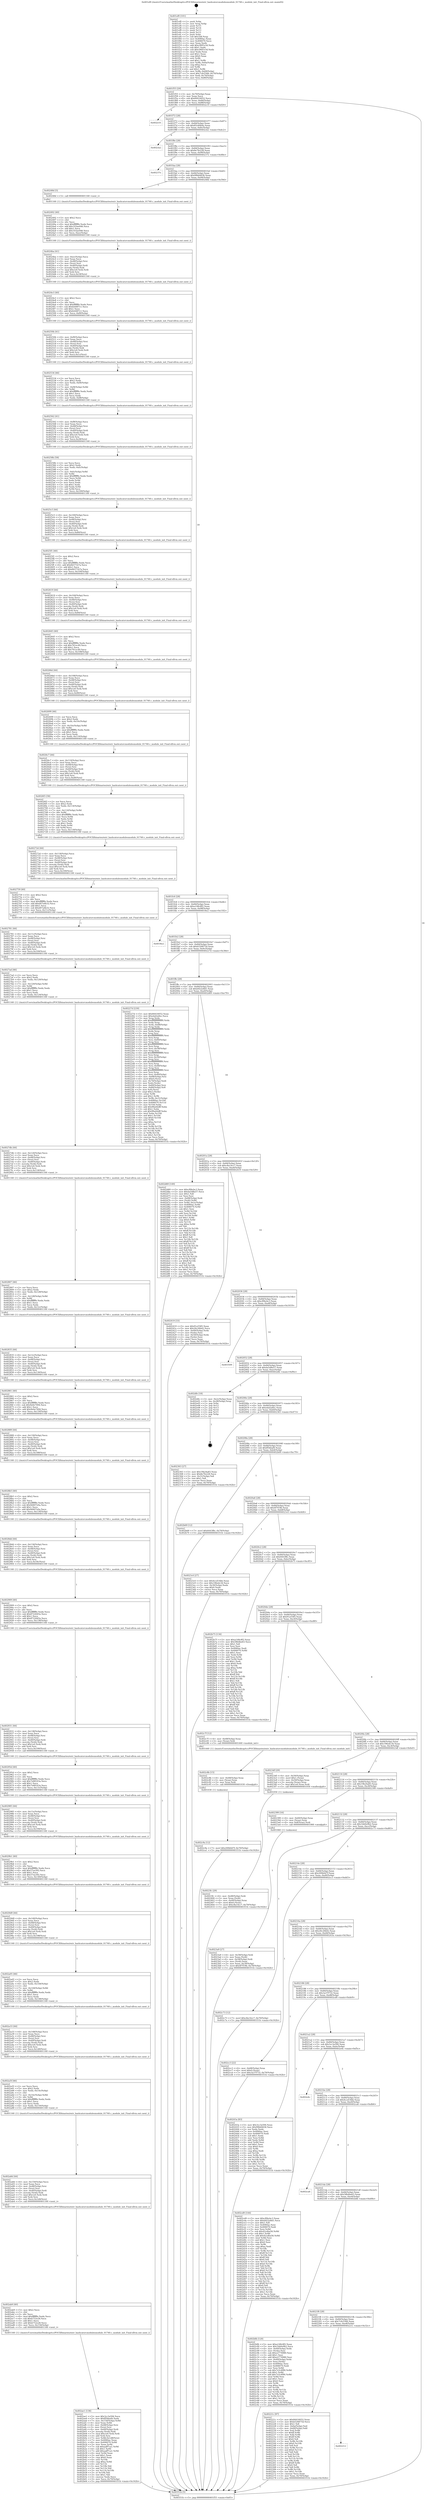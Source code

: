 digraph "0x401ef0" {
  label = "0x401ef0 (/mnt/c/Users/mathe/Desktop/tcc/POCII/binaries/extr_hashcatsrcmodulesmodule_01740.c_module_init_Final-ollvm.out::main(0))"
  labelloc = "t"
  node[shape=record]

  Entry [label="",width=0.3,height=0.3,shape=circle,fillcolor=black,style=filled]
  "0x401f55" [label="{
     0x401f55 [29]\l
     | [instrs]\l
     &nbsp;&nbsp;0x401f55 \<+3\>: mov -0x70(%rbp),%eax\l
     &nbsp;&nbsp;0x401f58 \<+2\>: mov %eax,%ecx\l
     &nbsp;&nbsp;0x401f5a \<+6\>: sub $0x84416052,%ecx\l
     &nbsp;&nbsp;0x401f60 \<+6\>: mov %eax,-0x84(%rbp)\l
     &nbsp;&nbsp;0x401f66 \<+6\>: mov %ecx,-0x88(%rbp)\l
     &nbsp;&nbsp;0x401f6c \<+6\>: je 0000000000402e10 \<main+0xf20\>\l
  }"]
  "0x402e10" [label="{
     0x402e10\l
  }", style=dashed]
  "0x401f72" [label="{
     0x401f72 [28]\l
     | [instrs]\l
     &nbsp;&nbsp;0x401f72 \<+5\>: jmp 0000000000401f77 \<main+0x87\>\l
     &nbsp;&nbsp;0x401f77 \<+6\>: mov -0x84(%rbp),%eax\l
     &nbsp;&nbsp;0x401f7d \<+5\>: sub $0x85c60b4a,%eax\l
     &nbsp;&nbsp;0x401f82 \<+6\>: mov %eax,-0x8c(%rbp)\l
     &nbsp;&nbsp;0x401f88 \<+6\>: je 0000000000402cb2 \<main+0xdc2\>\l
  }"]
  Exit [label="",width=0.3,height=0.3,shape=circle,fillcolor=black,style=filled,peripheries=2]
  "0x402cb2" [label="{
     0x402cb2\l
  }", style=dashed]
  "0x401f8e" [label="{
     0x401f8e [28]\l
     | [instrs]\l
     &nbsp;&nbsp;0x401f8e \<+5\>: jmp 0000000000401f93 \<main+0xa3\>\l
     &nbsp;&nbsp;0x401f93 \<+6\>: mov -0x84(%rbp),%eax\l
     &nbsp;&nbsp;0x401f99 \<+5\>: sub $0x8e7fe228,%eax\l
     &nbsp;&nbsp;0x401f9e \<+6\>: mov %eax,-0x90(%rbp)\l
     &nbsp;&nbsp;0x401fa4 \<+6\>: je 000000000040237e \<main+0x48e\>\l
  }"]
  "0x402c9a" [label="{
     0x402c9a [12]\l
     | [instrs]\l
     &nbsp;&nbsp;0x402c9a \<+7\>: movl $0x200b0d7f,-0x70(%rbp)\l
     &nbsp;&nbsp;0x402ca1 \<+5\>: jmp 000000000040351b \<main+0x162b\>\l
  }"]
  "0x40237e" [label="{
     0x40237e\l
  }", style=dashed]
  "0x401faa" [label="{
     0x401faa [28]\l
     | [instrs]\l
     &nbsp;&nbsp;0x401faa \<+5\>: jmp 0000000000401faf \<main+0xbf\>\l
     &nbsp;&nbsp;0x401faf \<+6\>: mov -0x84(%rbp),%eax\l
     &nbsp;&nbsp;0x401fb5 \<+5\>: sub $0x99bb9d36,%eax\l
     &nbsp;&nbsp;0x401fba \<+6\>: mov %eax,-0x94(%rbp)\l
     &nbsp;&nbsp;0x401fc0 \<+6\>: je 000000000040248d \<main+0x59d\>\l
  }"]
  "0x402c8b" [label="{
     0x402c8b [15]\l
     | [instrs]\l
     &nbsp;&nbsp;0x402c8b \<+4\>: mov -0x48(%rbp),%rax\l
     &nbsp;&nbsp;0x402c8f \<+3\>: mov (%rax),%rax\l
     &nbsp;&nbsp;0x402c92 \<+3\>: mov %rax,%rdi\l
     &nbsp;&nbsp;0x402c95 \<+5\>: call 0000000000401030 \<free@plt\>\l
     | [calls]\l
     &nbsp;&nbsp;0x401030 \{1\} (unknown)\l
  }"]
  "0x40248d" [label="{
     0x40248d [5]\l
     | [instrs]\l
     &nbsp;&nbsp;0x40248d \<+5\>: call 0000000000401160 \<next_i\>\l
     | [calls]\l
     &nbsp;&nbsp;0x401160 \{1\} (/mnt/c/Users/mathe/Desktop/tcc/POCII/binaries/extr_hashcatsrcmodulesmodule_01740.c_module_init_Final-ollvm.out::next_i)\l
  }"]
  "0x401fc6" [label="{
     0x401fc6 [28]\l
     | [instrs]\l
     &nbsp;&nbsp;0x401fc6 \<+5\>: jmp 0000000000401fcb \<main+0xdb\>\l
     &nbsp;&nbsp;0x401fcb \<+6\>: mov -0x84(%rbp),%eax\l
     &nbsp;&nbsp;0x401fd1 \<+5\>: sub $0xa148c8f2,%eax\l
     &nbsp;&nbsp;0x401fd6 \<+6\>: mov %eax,-0x98(%rbp)\l
     &nbsp;&nbsp;0x401fdc \<+6\>: je 00000000004034e2 \<main+0x15f2\>\l
  }"]
  "0x402ae1" [label="{
     0x402ae1 [136]\l
     | [instrs]\l
     &nbsp;&nbsp;0x402ae1 \<+5\>: mov $0x3cc3a594,%ecx\l
     &nbsp;&nbsp;0x402ae6 \<+5\>: mov $0xff3bbaf4,%edx\l
     &nbsp;&nbsp;0x402aeb \<+7\>: mov -0x154(%rbp),%r8d\l
     &nbsp;&nbsp;0x402af2 \<+4\>: imul %eax,%r8d\l
     &nbsp;&nbsp;0x402af6 \<+4\>: mov -0x48(%rbp),%rsi\l
     &nbsp;&nbsp;0x402afa \<+3\>: mov (%rsi),%rsi\l
     &nbsp;&nbsp;0x402afd \<+4\>: mov -0x40(%rbp),%rdi\l
     &nbsp;&nbsp;0x402b01 \<+3\>: movslq (%rdi),%rdi\l
     &nbsp;&nbsp;0x402b04 \<+7\>: imul $0x1e0,%rdi,%rdi\l
     &nbsp;&nbsp;0x402b0b \<+3\>: add %rdi,%rsi\l
     &nbsp;&nbsp;0x402b0e \<+7\>: mov %r8d,0x1d8(%rsi)\l
     &nbsp;&nbsp;0x402b15 \<+7\>: mov 0x4060ac,%eax\l
     &nbsp;&nbsp;0x402b1c \<+8\>: mov 0x406070,%r8d\l
     &nbsp;&nbsp;0x402b24 \<+3\>: mov %eax,%r9d\l
     &nbsp;&nbsp;0x402b27 \<+7\>: sub $0xaaff7ca1,%r9d\l
     &nbsp;&nbsp;0x402b2e \<+4\>: sub $0x1,%r9d\l
     &nbsp;&nbsp;0x402b32 \<+7\>: add $0xaaff7ca1,%r9d\l
     &nbsp;&nbsp;0x402b39 \<+4\>: imul %r9d,%eax\l
     &nbsp;&nbsp;0x402b3d \<+3\>: and $0x1,%eax\l
     &nbsp;&nbsp;0x402b40 \<+3\>: cmp $0x0,%eax\l
     &nbsp;&nbsp;0x402b43 \<+4\>: sete %r10b\l
     &nbsp;&nbsp;0x402b47 \<+4\>: cmp $0xa,%r8d\l
     &nbsp;&nbsp;0x402b4b \<+4\>: setl %r11b\l
     &nbsp;&nbsp;0x402b4f \<+3\>: mov %r10b,%bl\l
     &nbsp;&nbsp;0x402b52 \<+3\>: and %r11b,%bl\l
     &nbsp;&nbsp;0x402b55 \<+3\>: xor %r11b,%r10b\l
     &nbsp;&nbsp;0x402b58 \<+3\>: or %r10b,%bl\l
     &nbsp;&nbsp;0x402b5b \<+3\>: test $0x1,%bl\l
     &nbsp;&nbsp;0x402b5e \<+3\>: cmovne %edx,%ecx\l
     &nbsp;&nbsp;0x402b61 \<+3\>: mov %ecx,-0x70(%rbp)\l
     &nbsp;&nbsp;0x402b64 \<+5\>: jmp 000000000040351b \<main+0x162b\>\l
  }"]
  "0x4034e2" [label="{
     0x4034e2\l
  }", style=dashed]
  "0x401fe2" [label="{
     0x401fe2 [28]\l
     | [instrs]\l
     &nbsp;&nbsp;0x401fe2 \<+5\>: jmp 0000000000401fe7 \<main+0xf7\>\l
     &nbsp;&nbsp;0x401fe7 \<+6\>: mov -0x84(%rbp),%eax\l
     &nbsp;&nbsp;0x401fed \<+5\>: sub $0xb526875d,%eax\l
     &nbsp;&nbsp;0x401ff2 \<+6\>: mov %eax,-0x9c(%rbp)\l
     &nbsp;&nbsp;0x401ff8 \<+6\>: je 000000000040227d \<main+0x38d\>\l
  }"]
  "0x402ab9" [label="{
     0x402ab9 [40]\l
     | [instrs]\l
     &nbsp;&nbsp;0x402ab9 \<+5\>: mov $0x2,%ecx\l
     &nbsp;&nbsp;0x402abe \<+1\>: cltd\l
     &nbsp;&nbsp;0x402abf \<+2\>: idiv %ecx\l
     &nbsp;&nbsp;0x402ac1 \<+6\>: imul $0xfffffffe,%edx,%ecx\l
     &nbsp;&nbsp;0x402ac7 \<+6\>: sub $0xb752e28,%ecx\l
     &nbsp;&nbsp;0x402acd \<+3\>: add $0x1,%ecx\l
     &nbsp;&nbsp;0x402ad0 \<+6\>: add $0xb752e28,%ecx\l
     &nbsp;&nbsp;0x402ad6 \<+6\>: mov %ecx,-0x154(%rbp)\l
     &nbsp;&nbsp;0x402adc \<+5\>: call 0000000000401160 \<next_i\>\l
     | [calls]\l
     &nbsp;&nbsp;0x401160 \{1\} (/mnt/c/Users/mathe/Desktop/tcc/POCII/binaries/extr_hashcatsrcmodulesmodule_01740.c_module_init_Final-ollvm.out::next_i)\l
  }"]
  "0x40227d" [label="{
     0x40227d [230]\l
     | [instrs]\l
     &nbsp;&nbsp;0x40227d \<+5\>: mov $0x84416052,%eax\l
     &nbsp;&nbsp;0x402282 \<+5\>: mov $0xebd2a9ec,%ecx\l
     &nbsp;&nbsp;0x402287 \<+3\>: mov %rsp,%rdx\l
     &nbsp;&nbsp;0x40228a \<+4\>: add $0xfffffffffffffff0,%rdx\l
     &nbsp;&nbsp;0x40228e \<+3\>: mov %rdx,%rsp\l
     &nbsp;&nbsp;0x402291 \<+4\>: mov %rdx,-0x68(%rbp)\l
     &nbsp;&nbsp;0x402295 \<+3\>: mov %rsp,%rdx\l
     &nbsp;&nbsp;0x402298 \<+4\>: add $0xfffffffffffffff0,%rdx\l
     &nbsp;&nbsp;0x40229c \<+3\>: mov %rdx,%rsp\l
     &nbsp;&nbsp;0x40229f \<+3\>: mov %rsp,%rsi\l
     &nbsp;&nbsp;0x4022a2 \<+4\>: add $0xfffffffffffffff0,%rsi\l
     &nbsp;&nbsp;0x4022a6 \<+3\>: mov %rsi,%rsp\l
     &nbsp;&nbsp;0x4022a9 \<+4\>: mov %rsi,-0x60(%rbp)\l
     &nbsp;&nbsp;0x4022ad \<+3\>: mov %rsp,%rsi\l
     &nbsp;&nbsp;0x4022b0 \<+4\>: add $0xfffffffffffffff0,%rsi\l
     &nbsp;&nbsp;0x4022b4 \<+3\>: mov %rsi,%rsp\l
     &nbsp;&nbsp;0x4022b7 \<+4\>: mov %rsi,-0x58(%rbp)\l
     &nbsp;&nbsp;0x4022bb \<+3\>: mov %rsp,%rsi\l
     &nbsp;&nbsp;0x4022be \<+4\>: add $0xfffffffffffffff0,%rsi\l
     &nbsp;&nbsp;0x4022c2 \<+3\>: mov %rsi,%rsp\l
     &nbsp;&nbsp;0x4022c5 \<+4\>: mov %rsi,-0x50(%rbp)\l
     &nbsp;&nbsp;0x4022c9 \<+3\>: mov %rsp,%rsi\l
     &nbsp;&nbsp;0x4022cc \<+4\>: add $0xfffffffffffffff0,%rsi\l
     &nbsp;&nbsp;0x4022d0 \<+3\>: mov %rsi,%rsp\l
     &nbsp;&nbsp;0x4022d3 \<+4\>: mov %rsi,-0x48(%rbp)\l
     &nbsp;&nbsp;0x4022d7 \<+3\>: mov %rsp,%rsi\l
     &nbsp;&nbsp;0x4022da \<+4\>: add $0xfffffffffffffff0,%rsi\l
     &nbsp;&nbsp;0x4022de \<+3\>: mov %rsi,%rsp\l
     &nbsp;&nbsp;0x4022e1 \<+4\>: mov %rsi,-0x40(%rbp)\l
     &nbsp;&nbsp;0x4022e5 \<+4\>: mov -0x68(%rbp),%rsi\l
     &nbsp;&nbsp;0x4022e9 \<+6\>: movl $0x0,(%rsi)\l
     &nbsp;&nbsp;0x4022ef \<+3\>: mov -0x74(%rbp),%edi\l
     &nbsp;&nbsp;0x4022f2 \<+2\>: mov %edi,(%rdx)\l
     &nbsp;&nbsp;0x4022f4 \<+4\>: mov -0x60(%rbp),%rsi\l
     &nbsp;&nbsp;0x4022f8 \<+4\>: mov -0x80(%rbp),%r8\l
     &nbsp;&nbsp;0x4022fc \<+3\>: mov %r8,(%rsi)\l
     &nbsp;&nbsp;0x4022ff \<+3\>: cmpl $0x2,(%rdx)\l
     &nbsp;&nbsp;0x402302 \<+4\>: setne %r9b\l
     &nbsp;&nbsp;0x402306 \<+4\>: and $0x1,%r9b\l
     &nbsp;&nbsp;0x40230a \<+4\>: mov %r9b,-0x31(%rbp)\l
     &nbsp;&nbsp;0x40230e \<+8\>: mov 0x4060ac,%r10d\l
     &nbsp;&nbsp;0x402316 \<+8\>: mov 0x406070,%r11d\l
     &nbsp;&nbsp;0x40231e \<+3\>: mov %r10d,%ebx\l
     &nbsp;&nbsp;0x402321 \<+6\>: add $0x99a44dff,%ebx\l
     &nbsp;&nbsp;0x402327 \<+3\>: sub $0x1,%ebx\l
     &nbsp;&nbsp;0x40232a \<+6\>: sub $0x99a44dff,%ebx\l
     &nbsp;&nbsp;0x402330 \<+4\>: imul %ebx,%r10d\l
     &nbsp;&nbsp;0x402334 \<+4\>: and $0x1,%r10d\l
     &nbsp;&nbsp;0x402338 \<+4\>: cmp $0x0,%r10d\l
     &nbsp;&nbsp;0x40233c \<+4\>: sete %r9b\l
     &nbsp;&nbsp;0x402340 \<+4\>: cmp $0xa,%r11d\l
     &nbsp;&nbsp;0x402344 \<+4\>: setl %r14b\l
     &nbsp;&nbsp;0x402348 \<+3\>: mov %r9b,%r15b\l
     &nbsp;&nbsp;0x40234b \<+3\>: and %r14b,%r15b\l
     &nbsp;&nbsp;0x40234e \<+3\>: xor %r14b,%r9b\l
     &nbsp;&nbsp;0x402351 \<+3\>: or %r9b,%r15b\l
     &nbsp;&nbsp;0x402354 \<+4\>: test $0x1,%r15b\l
     &nbsp;&nbsp;0x402358 \<+3\>: cmovne %ecx,%eax\l
     &nbsp;&nbsp;0x40235b \<+3\>: mov %eax,-0x70(%rbp)\l
     &nbsp;&nbsp;0x40235e \<+5\>: jmp 000000000040351b \<main+0x162b\>\l
  }"]
  "0x401ffe" [label="{
     0x401ffe [28]\l
     | [instrs]\l
     &nbsp;&nbsp;0x401ffe \<+5\>: jmp 0000000000402003 \<main+0x113\>\l
     &nbsp;&nbsp;0x402003 \<+6\>: mov -0x84(%rbp),%eax\l
     &nbsp;&nbsp;0x402009 \<+5\>: sub $0xb922e8d1,%eax\l
     &nbsp;&nbsp;0x40200e \<+6\>: mov %eax,-0xa0(%rbp)\l
     &nbsp;&nbsp;0x402014 \<+6\>: je 0000000000402d69 \<main+0xe79\>\l
  }"]
  "0x402a8d" [label="{
     0x402a8d [44]\l
     | [instrs]\l
     &nbsp;&nbsp;0x402a8d \<+6\>: mov -0x150(%rbp),%ecx\l
     &nbsp;&nbsp;0x402a93 \<+3\>: imul %eax,%ecx\l
     &nbsp;&nbsp;0x402a96 \<+4\>: mov -0x48(%rbp),%rsi\l
     &nbsp;&nbsp;0x402a9a \<+3\>: mov (%rsi),%rsi\l
     &nbsp;&nbsp;0x402a9d \<+4\>: mov -0x40(%rbp),%rdi\l
     &nbsp;&nbsp;0x402aa1 \<+3\>: movslq (%rdi),%rdi\l
     &nbsp;&nbsp;0x402aa4 \<+7\>: imul $0x1e0,%rdi,%rdi\l
     &nbsp;&nbsp;0x402aab \<+3\>: add %rdi,%rsi\l
     &nbsp;&nbsp;0x402aae \<+6\>: mov %ecx,0x1d4(%rsi)\l
     &nbsp;&nbsp;0x402ab4 \<+5\>: call 0000000000401160 \<next_i\>\l
     | [calls]\l
     &nbsp;&nbsp;0x401160 \{1\} (/mnt/c/Users/mathe/Desktop/tcc/POCII/binaries/extr_hashcatsrcmodulesmodule_01740.c_module_init_Final-ollvm.out::next_i)\l
  }"]
  "0x402d69" [label="{
     0x402d69 [149]\l
     | [instrs]\l
     &nbsp;&nbsp;0x402d69 \<+5\>: mov $0xcf0bcbc3,%eax\l
     &nbsp;&nbsp;0x402d6e \<+5\>: mov $0xda5d8a57,%ecx\l
     &nbsp;&nbsp;0x402d73 \<+2\>: mov $0x1,%dl\l
     &nbsp;&nbsp;0x402d75 \<+2\>: xor %esi,%esi\l
     &nbsp;&nbsp;0x402d77 \<+4\>: mov -0x68(%rbp),%rdi\l
     &nbsp;&nbsp;0x402d7b \<+3\>: mov (%rdi),%r8d\l
     &nbsp;&nbsp;0x402d7e \<+4\>: mov %r8d,-0x2c(%rbp)\l
     &nbsp;&nbsp;0x402d82 \<+8\>: mov 0x4060ac,%r8d\l
     &nbsp;&nbsp;0x402d8a \<+8\>: mov 0x406070,%r9d\l
     &nbsp;&nbsp;0x402d92 \<+3\>: sub $0x1,%esi\l
     &nbsp;&nbsp;0x402d95 \<+3\>: mov %r8d,%r10d\l
     &nbsp;&nbsp;0x402d98 \<+3\>: add %esi,%r10d\l
     &nbsp;&nbsp;0x402d9b \<+4\>: imul %r10d,%r8d\l
     &nbsp;&nbsp;0x402d9f \<+4\>: and $0x1,%r8d\l
     &nbsp;&nbsp;0x402da3 \<+4\>: cmp $0x0,%r8d\l
     &nbsp;&nbsp;0x402da7 \<+4\>: sete %r11b\l
     &nbsp;&nbsp;0x402dab \<+4\>: cmp $0xa,%r9d\l
     &nbsp;&nbsp;0x402daf \<+3\>: setl %bl\l
     &nbsp;&nbsp;0x402db2 \<+3\>: mov %r11b,%r14b\l
     &nbsp;&nbsp;0x402db5 \<+4\>: xor $0xff,%r14b\l
     &nbsp;&nbsp;0x402db9 \<+3\>: mov %bl,%r15b\l
     &nbsp;&nbsp;0x402dbc \<+4\>: xor $0xff,%r15b\l
     &nbsp;&nbsp;0x402dc0 \<+3\>: xor $0x1,%dl\l
     &nbsp;&nbsp;0x402dc3 \<+3\>: mov %r14b,%r12b\l
     &nbsp;&nbsp;0x402dc6 \<+4\>: and $0xff,%r12b\l
     &nbsp;&nbsp;0x402dca \<+3\>: and %dl,%r11b\l
     &nbsp;&nbsp;0x402dcd \<+3\>: mov %r15b,%r13b\l
     &nbsp;&nbsp;0x402dd0 \<+4\>: and $0xff,%r13b\l
     &nbsp;&nbsp;0x402dd4 \<+2\>: and %dl,%bl\l
     &nbsp;&nbsp;0x402dd6 \<+3\>: or %r11b,%r12b\l
     &nbsp;&nbsp;0x402dd9 \<+3\>: or %bl,%r13b\l
     &nbsp;&nbsp;0x402ddc \<+3\>: xor %r13b,%r12b\l
     &nbsp;&nbsp;0x402ddf \<+3\>: or %r15b,%r14b\l
     &nbsp;&nbsp;0x402de2 \<+4\>: xor $0xff,%r14b\l
     &nbsp;&nbsp;0x402de6 \<+3\>: or $0x1,%dl\l
     &nbsp;&nbsp;0x402de9 \<+3\>: and %dl,%r14b\l
     &nbsp;&nbsp;0x402dec \<+3\>: or %r14b,%r12b\l
     &nbsp;&nbsp;0x402def \<+4\>: test $0x1,%r12b\l
     &nbsp;&nbsp;0x402df3 \<+3\>: cmovne %ecx,%eax\l
     &nbsp;&nbsp;0x402df6 \<+3\>: mov %eax,-0x70(%rbp)\l
     &nbsp;&nbsp;0x402df9 \<+5\>: jmp 000000000040351b \<main+0x162b\>\l
  }"]
  "0x40201a" [label="{
     0x40201a [28]\l
     | [instrs]\l
     &nbsp;&nbsp;0x40201a \<+5\>: jmp 000000000040201f \<main+0x12f\>\l
     &nbsp;&nbsp;0x40201f \<+6\>: mov -0x84(%rbp),%eax\l
     &nbsp;&nbsp;0x402025 \<+5\>: sub $0xc8a14cc7,%eax\l
     &nbsp;&nbsp;0x40202a \<+6\>: mov %eax,-0xa4(%rbp)\l
     &nbsp;&nbsp;0x402030 \<+6\>: je 0000000000402419 \<main+0x529\>\l
  }"]
  "0x402a5f" [label="{
     0x402a5f [46]\l
     | [instrs]\l
     &nbsp;&nbsp;0x402a5f \<+2\>: xor %ecx,%ecx\l
     &nbsp;&nbsp;0x402a61 \<+5\>: mov $0x2,%edx\l
     &nbsp;&nbsp;0x402a66 \<+6\>: mov %edx,-0x14c(%rbp)\l
     &nbsp;&nbsp;0x402a6c \<+1\>: cltd\l
     &nbsp;&nbsp;0x402a6d \<+7\>: mov -0x14c(%rbp),%r8d\l
     &nbsp;&nbsp;0x402a74 \<+3\>: idiv %r8d\l
     &nbsp;&nbsp;0x402a77 \<+6\>: imul $0xfffffffe,%edx,%edx\l
     &nbsp;&nbsp;0x402a7d \<+3\>: sub $0x1,%ecx\l
     &nbsp;&nbsp;0x402a80 \<+2\>: sub %ecx,%edx\l
     &nbsp;&nbsp;0x402a82 \<+6\>: mov %edx,-0x150(%rbp)\l
     &nbsp;&nbsp;0x402a88 \<+5\>: call 0000000000401160 \<next_i\>\l
     | [calls]\l
     &nbsp;&nbsp;0x401160 \{1\} (/mnt/c/Users/mathe/Desktop/tcc/POCII/binaries/extr_hashcatsrcmodulesmodule_01740.c_module_init_Final-ollvm.out::next_i)\l
  }"]
  "0x402419" [label="{
     0x402419 [33]\l
     | [instrs]\l
     &nbsp;&nbsp;0x402419 \<+5\>: mov $0x91a5585,%eax\l
     &nbsp;&nbsp;0x40241e \<+5\>: mov $0x26c26b42,%ecx\l
     &nbsp;&nbsp;0x402423 \<+4\>: mov -0x40(%rbp),%rdx\l
     &nbsp;&nbsp;0x402427 \<+2\>: mov (%rdx),%esi\l
     &nbsp;&nbsp;0x402429 \<+4\>: mov -0x50(%rbp),%rdx\l
     &nbsp;&nbsp;0x40242d \<+2\>: cmp (%rdx),%esi\l
     &nbsp;&nbsp;0x40242f \<+3\>: cmovl %ecx,%eax\l
     &nbsp;&nbsp;0x402432 \<+3\>: mov %eax,-0x70(%rbp)\l
     &nbsp;&nbsp;0x402435 \<+5\>: jmp 000000000040351b \<main+0x162b\>\l
  }"]
  "0x402036" [label="{
     0x402036 [28]\l
     | [instrs]\l
     &nbsp;&nbsp;0x402036 \<+5\>: jmp 000000000040203b \<main+0x14b\>\l
     &nbsp;&nbsp;0x40203b \<+6\>: mov -0x84(%rbp),%eax\l
     &nbsp;&nbsp;0x402041 \<+5\>: sub $0xcf0bcbc3,%eax\l
     &nbsp;&nbsp;0x402046 \<+6\>: mov %eax,-0xa8(%rbp)\l
     &nbsp;&nbsp;0x40204c \<+6\>: je 0000000000403509 \<main+0x1619\>\l
  }"]
  "0x402a33" [label="{
     0x402a33 [44]\l
     | [instrs]\l
     &nbsp;&nbsp;0x402a33 \<+6\>: mov -0x148(%rbp),%ecx\l
     &nbsp;&nbsp;0x402a39 \<+3\>: imul %eax,%ecx\l
     &nbsp;&nbsp;0x402a3c \<+4\>: mov -0x48(%rbp),%rsi\l
     &nbsp;&nbsp;0x402a40 \<+3\>: mov (%rsi),%rsi\l
     &nbsp;&nbsp;0x402a43 \<+4\>: mov -0x40(%rbp),%rdi\l
     &nbsp;&nbsp;0x402a47 \<+3\>: movslq (%rdi),%rdi\l
     &nbsp;&nbsp;0x402a4a \<+7\>: imul $0x1e0,%rdi,%rdi\l
     &nbsp;&nbsp;0x402a51 \<+3\>: add %rdi,%rsi\l
     &nbsp;&nbsp;0x402a54 \<+6\>: mov %ecx,0x1d0(%rsi)\l
     &nbsp;&nbsp;0x402a5a \<+5\>: call 0000000000401160 \<next_i\>\l
     | [calls]\l
     &nbsp;&nbsp;0x401160 \{1\} (/mnt/c/Users/mathe/Desktop/tcc/POCII/binaries/extr_hashcatsrcmodulesmodule_01740.c_module_init_Final-ollvm.out::next_i)\l
  }"]
  "0x403509" [label="{
     0x403509\l
  }", style=dashed]
  "0x402052" [label="{
     0x402052 [28]\l
     | [instrs]\l
     &nbsp;&nbsp;0x402052 \<+5\>: jmp 0000000000402057 \<main+0x167\>\l
     &nbsp;&nbsp;0x402057 \<+6\>: mov -0x84(%rbp),%eax\l
     &nbsp;&nbsp;0x40205d \<+5\>: sub $0xda5d8a57,%eax\l
     &nbsp;&nbsp;0x402062 \<+6\>: mov %eax,-0xac(%rbp)\l
     &nbsp;&nbsp;0x402068 \<+6\>: je 0000000000402dfe \<main+0xf0e\>\l
  }"]
  "0x402a05" [label="{
     0x402a05 [46]\l
     | [instrs]\l
     &nbsp;&nbsp;0x402a05 \<+2\>: xor %ecx,%ecx\l
     &nbsp;&nbsp;0x402a07 \<+5\>: mov $0x2,%edx\l
     &nbsp;&nbsp;0x402a0c \<+6\>: mov %edx,-0x144(%rbp)\l
     &nbsp;&nbsp;0x402a12 \<+1\>: cltd\l
     &nbsp;&nbsp;0x402a13 \<+7\>: mov -0x144(%rbp),%r8d\l
     &nbsp;&nbsp;0x402a1a \<+3\>: idiv %r8d\l
     &nbsp;&nbsp;0x402a1d \<+6\>: imul $0xfffffffe,%edx,%edx\l
     &nbsp;&nbsp;0x402a23 \<+3\>: sub $0x1,%ecx\l
     &nbsp;&nbsp;0x402a26 \<+2\>: sub %ecx,%edx\l
     &nbsp;&nbsp;0x402a28 \<+6\>: mov %edx,-0x148(%rbp)\l
     &nbsp;&nbsp;0x402a2e \<+5\>: call 0000000000401160 \<next_i\>\l
     | [calls]\l
     &nbsp;&nbsp;0x401160 \{1\} (/mnt/c/Users/mathe/Desktop/tcc/POCII/binaries/extr_hashcatsrcmodulesmodule_01740.c_module_init_Final-ollvm.out::next_i)\l
  }"]
  "0x402dfe" [label="{
     0x402dfe [18]\l
     | [instrs]\l
     &nbsp;&nbsp;0x402dfe \<+3\>: mov -0x2c(%rbp),%eax\l
     &nbsp;&nbsp;0x402e01 \<+4\>: lea -0x28(%rbp),%rsp\l
     &nbsp;&nbsp;0x402e05 \<+1\>: pop %rbx\l
     &nbsp;&nbsp;0x402e06 \<+2\>: pop %r12\l
     &nbsp;&nbsp;0x402e08 \<+2\>: pop %r13\l
     &nbsp;&nbsp;0x402e0a \<+2\>: pop %r14\l
     &nbsp;&nbsp;0x402e0c \<+2\>: pop %r15\l
     &nbsp;&nbsp;0x402e0e \<+1\>: pop %rbp\l
     &nbsp;&nbsp;0x402e0f \<+1\>: ret\l
  }"]
  "0x40206e" [label="{
     0x40206e [28]\l
     | [instrs]\l
     &nbsp;&nbsp;0x40206e \<+5\>: jmp 0000000000402073 \<main+0x183\>\l
     &nbsp;&nbsp;0x402073 \<+6\>: mov -0x84(%rbp),%eax\l
     &nbsp;&nbsp;0x402079 \<+5\>: sub $0xebd2a9ec,%eax\l
     &nbsp;&nbsp;0x40207e \<+6\>: mov %eax,-0xb0(%rbp)\l
     &nbsp;&nbsp;0x402084 \<+6\>: je 0000000000402363 \<main+0x473\>\l
  }"]
  "0x4029d9" [label="{
     0x4029d9 [44]\l
     | [instrs]\l
     &nbsp;&nbsp;0x4029d9 \<+6\>: mov -0x140(%rbp),%ecx\l
     &nbsp;&nbsp;0x4029df \<+3\>: imul %eax,%ecx\l
     &nbsp;&nbsp;0x4029e2 \<+4\>: mov -0x48(%rbp),%rsi\l
     &nbsp;&nbsp;0x4029e6 \<+3\>: mov (%rsi),%rsi\l
     &nbsp;&nbsp;0x4029e9 \<+4\>: mov -0x40(%rbp),%rdi\l
     &nbsp;&nbsp;0x4029ed \<+3\>: movslq (%rdi),%rdi\l
     &nbsp;&nbsp;0x4029f0 \<+7\>: imul $0x1e0,%rdi,%rdi\l
     &nbsp;&nbsp;0x4029f7 \<+3\>: add %rdi,%rsi\l
     &nbsp;&nbsp;0x4029fa \<+6\>: mov %ecx,0x198(%rsi)\l
     &nbsp;&nbsp;0x402a00 \<+5\>: call 0000000000401160 \<next_i\>\l
     | [calls]\l
     &nbsp;&nbsp;0x401160 \{1\} (/mnt/c/Users/mathe/Desktop/tcc/POCII/binaries/extr_hashcatsrcmodulesmodule_01740.c_module_init_Final-ollvm.out::next_i)\l
  }"]
  "0x402363" [label="{
     0x402363 [27]\l
     | [instrs]\l
     &nbsp;&nbsp;0x402363 \<+5\>: mov $0x19b24a83,%eax\l
     &nbsp;&nbsp;0x402368 \<+5\>: mov $0x8e7fe228,%ecx\l
     &nbsp;&nbsp;0x40236d \<+3\>: mov -0x31(%rbp),%dl\l
     &nbsp;&nbsp;0x402370 \<+3\>: test $0x1,%dl\l
     &nbsp;&nbsp;0x402373 \<+3\>: cmovne %ecx,%eax\l
     &nbsp;&nbsp;0x402376 \<+3\>: mov %eax,-0x70(%rbp)\l
     &nbsp;&nbsp;0x402379 \<+5\>: jmp 000000000040351b \<main+0x162b\>\l
  }"]
  "0x40208a" [label="{
     0x40208a [28]\l
     | [instrs]\l
     &nbsp;&nbsp;0x40208a \<+5\>: jmp 000000000040208f \<main+0x19f\>\l
     &nbsp;&nbsp;0x40208f \<+6\>: mov -0x84(%rbp),%eax\l
     &nbsp;&nbsp;0x402095 \<+5\>: sub $0xff3bbaf4,%eax\l
     &nbsp;&nbsp;0x40209a \<+6\>: mov %eax,-0xb4(%rbp)\l
     &nbsp;&nbsp;0x4020a0 \<+6\>: je 0000000000402b69 \<main+0xc79\>\l
  }"]
  "0x4029b1" [label="{
     0x4029b1 [40]\l
     | [instrs]\l
     &nbsp;&nbsp;0x4029b1 \<+5\>: mov $0x2,%ecx\l
     &nbsp;&nbsp;0x4029b6 \<+1\>: cltd\l
     &nbsp;&nbsp;0x4029b7 \<+2\>: idiv %ecx\l
     &nbsp;&nbsp;0x4029b9 \<+6\>: imul $0xfffffffe,%edx,%ecx\l
     &nbsp;&nbsp;0x4029bf \<+6\>: add $0x57ea392,%ecx\l
     &nbsp;&nbsp;0x4029c5 \<+3\>: add $0x1,%ecx\l
     &nbsp;&nbsp;0x4029c8 \<+6\>: sub $0x57ea392,%ecx\l
     &nbsp;&nbsp;0x4029ce \<+6\>: mov %ecx,-0x140(%rbp)\l
     &nbsp;&nbsp;0x4029d4 \<+5\>: call 0000000000401160 \<next_i\>\l
     | [calls]\l
     &nbsp;&nbsp;0x401160 \{1\} (/mnt/c/Users/mathe/Desktop/tcc/POCII/binaries/extr_hashcatsrcmodulesmodule_01740.c_module_init_Final-ollvm.out::next_i)\l
  }"]
  "0x402b69" [label="{
     0x402b69 [12]\l
     | [instrs]\l
     &nbsp;&nbsp;0x402b69 \<+7\>: movl $0x6443f8c,-0x70(%rbp)\l
     &nbsp;&nbsp;0x402b70 \<+5\>: jmp 000000000040351b \<main+0x162b\>\l
  }"]
  "0x4020a6" [label="{
     0x4020a6 [28]\l
     | [instrs]\l
     &nbsp;&nbsp;0x4020a6 \<+5\>: jmp 00000000004020ab \<main+0x1bb\>\l
     &nbsp;&nbsp;0x4020ab \<+6\>: mov -0x84(%rbp),%eax\l
     &nbsp;&nbsp;0x4020b1 \<+5\>: sub $0x4f7f19b,%eax\l
     &nbsp;&nbsp;0x4020b6 \<+6\>: mov %eax,-0xb8(%rbp)\l
     &nbsp;&nbsp;0x4020bc \<+6\>: je 00000000004023c4 \<main+0x4d4\>\l
  }"]
  "0x402985" [label="{
     0x402985 [44]\l
     | [instrs]\l
     &nbsp;&nbsp;0x402985 \<+6\>: mov -0x13c(%rbp),%ecx\l
     &nbsp;&nbsp;0x40298b \<+3\>: imul %eax,%ecx\l
     &nbsp;&nbsp;0x40298e \<+4\>: mov -0x48(%rbp),%rsi\l
     &nbsp;&nbsp;0x402992 \<+3\>: mov (%rsi),%rsi\l
     &nbsp;&nbsp;0x402995 \<+4\>: mov -0x40(%rbp),%rdi\l
     &nbsp;&nbsp;0x402999 \<+3\>: movslq (%rdi),%rdi\l
     &nbsp;&nbsp;0x40299c \<+7\>: imul $0x1e0,%rdi,%rdi\l
     &nbsp;&nbsp;0x4029a3 \<+3\>: add %rdi,%rsi\l
     &nbsp;&nbsp;0x4029a6 \<+6\>: mov %ecx,0x194(%rsi)\l
     &nbsp;&nbsp;0x4029ac \<+5\>: call 0000000000401160 \<next_i\>\l
     | [calls]\l
     &nbsp;&nbsp;0x401160 \{1\} (/mnt/c/Users/mathe/Desktop/tcc/POCII/binaries/extr_hashcatsrcmodulesmodule_01740.c_module_init_Final-ollvm.out::next_i)\l
  }"]
  "0x4023c4" [label="{
     0x4023c4 [27]\l
     | [instrs]\l
     &nbsp;&nbsp;0x4023c4 \<+5\>: mov $0x4ccd14bb,%eax\l
     &nbsp;&nbsp;0x4023c9 \<+5\>: mov $0x196edc34,%ecx\l
     &nbsp;&nbsp;0x4023ce \<+3\>: mov -0x30(%rbp),%edx\l
     &nbsp;&nbsp;0x4023d1 \<+3\>: cmp $0x0,%edx\l
     &nbsp;&nbsp;0x4023d4 \<+3\>: cmove %ecx,%eax\l
     &nbsp;&nbsp;0x4023d7 \<+3\>: mov %eax,-0x70(%rbp)\l
     &nbsp;&nbsp;0x4023da \<+5\>: jmp 000000000040351b \<main+0x162b\>\l
  }"]
  "0x4020c2" [label="{
     0x4020c2 [28]\l
     | [instrs]\l
     &nbsp;&nbsp;0x4020c2 \<+5\>: jmp 00000000004020c7 \<main+0x1d7\>\l
     &nbsp;&nbsp;0x4020c7 \<+6\>: mov -0x84(%rbp),%eax\l
     &nbsp;&nbsp;0x4020cd \<+5\>: sub $0x6443f8c,%eax\l
     &nbsp;&nbsp;0x4020d2 \<+6\>: mov %eax,-0xbc(%rbp)\l
     &nbsp;&nbsp;0x4020d8 \<+6\>: je 0000000000402b75 \<main+0xc85\>\l
  }"]
  "0x40295d" [label="{
     0x40295d [40]\l
     | [instrs]\l
     &nbsp;&nbsp;0x40295d \<+5\>: mov $0x2,%ecx\l
     &nbsp;&nbsp;0x402962 \<+1\>: cltd\l
     &nbsp;&nbsp;0x402963 \<+2\>: idiv %ecx\l
     &nbsp;&nbsp;0x402965 \<+6\>: imul $0xfffffffe,%edx,%ecx\l
     &nbsp;&nbsp;0x40296b \<+6\>: sub $0x7e68163a,%ecx\l
     &nbsp;&nbsp;0x402971 \<+3\>: add $0x1,%ecx\l
     &nbsp;&nbsp;0x402974 \<+6\>: add $0x7e68163a,%ecx\l
     &nbsp;&nbsp;0x40297a \<+6\>: mov %ecx,-0x13c(%rbp)\l
     &nbsp;&nbsp;0x402980 \<+5\>: call 0000000000401160 \<next_i\>\l
     | [calls]\l
     &nbsp;&nbsp;0x401160 \{1\} (/mnt/c/Users/mathe/Desktop/tcc/POCII/binaries/extr_hashcatsrcmodulesmodule_01740.c_module_init_Final-ollvm.out::next_i)\l
  }"]
  "0x402b75" [label="{
     0x402b75 [134]\l
     | [instrs]\l
     &nbsp;&nbsp;0x402b75 \<+5\>: mov $0xa148c8f2,%eax\l
     &nbsp;&nbsp;0x402b7a \<+5\>: mov $0x58b4be63,%ecx\l
     &nbsp;&nbsp;0x402b7f \<+2\>: mov $0x1,%dl\l
     &nbsp;&nbsp;0x402b81 \<+2\>: xor %esi,%esi\l
     &nbsp;&nbsp;0x402b83 \<+7\>: mov 0x4060ac,%edi\l
     &nbsp;&nbsp;0x402b8a \<+8\>: mov 0x406070,%r8d\l
     &nbsp;&nbsp;0x402b92 \<+3\>: sub $0x1,%esi\l
     &nbsp;&nbsp;0x402b95 \<+3\>: mov %edi,%r9d\l
     &nbsp;&nbsp;0x402b98 \<+3\>: add %esi,%r9d\l
     &nbsp;&nbsp;0x402b9b \<+4\>: imul %r9d,%edi\l
     &nbsp;&nbsp;0x402b9f \<+3\>: and $0x1,%edi\l
     &nbsp;&nbsp;0x402ba2 \<+3\>: cmp $0x0,%edi\l
     &nbsp;&nbsp;0x402ba5 \<+4\>: sete %r10b\l
     &nbsp;&nbsp;0x402ba9 \<+4\>: cmp $0xa,%r8d\l
     &nbsp;&nbsp;0x402bad \<+4\>: setl %r11b\l
     &nbsp;&nbsp;0x402bb1 \<+3\>: mov %r10b,%bl\l
     &nbsp;&nbsp;0x402bb4 \<+3\>: xor $0xff,%bl\l
     &nbsp;&nbsp;0x402bb7 \<+3\>: mov %r11b,%r14b\l
     &nbsp;&nbsp;0x402bba \<+4\>: xor $0xff,%r14b\l
     &nbsp;&nbsp;0x402bbe \<+3\>: xor $0x1,%dl\l
     &nbsp;&nbsp;0x402bc1 \<+3\>: mov %bl,%r15b\l
     &nbsp;&nbsp;0x402bc4 \<+4\>: and $0xff,%r15b\l
     &nbsp;&nbsp;0x402bc8 \<+3\>: and %dl,%r10b\l
     &nbsp;&nbsp;0x402bcb \<+3\>: mov %r14b,%r12b\l
     &nbsp;&nbsp;0x402bce \<+4\>: and $0xff,%r12b\l
     &nbsp;&nbsp;0x402bd2 \<+3\>: and %dl,%r11b\l
     &nbsp;&nbsp;0x402bd5 \<+3\>: or %r10b,%r15b\l
     &nbsp;&nbsp;0x402bd8 \<+3\>: or %r11b,%r12b\l
     &nbsp;&nbsp;0x402bdb \<+3\>: xor %r12b,%r15b\l
     &nbsp;&nbsp;0x402bde \<+3\>: or %r14b,%bl\l
     &nbsp;&nbsp;0x402be1 \<+3\>: xor $0xff,%bl\l
     &nbsp;&nbsp;0x402be4 \<+3\>: or $0x1,%dl\l
     &nbsp;&nbsp;0x402be7 \<+2\>: and %dl,%bl\l
     &nbsp;&nbsp;0x402be9 \<+3\>: or %bl,%r15b\l
     &nbsp;&nbsp;0x402bec \<+4\>: test $0x1,%r15b\l
     &nbsp;&nbsp;0x402bf0 \<+3\>: cmovne %ecx,%eax\l
     &nbsp;&nbsp;0x402bf3 \<+3\>: mov %eax,-0x70(%rbp)\l
     &nbsp;&nbsp;0x402bf6 \<+5\>: jmp 000000000040351b \<main+0x162b\>\l
  }"]
  "0x4020de" [label="{
     0x4020de [28]\l
     | [instrs]\l
     &nbsp;&nbsp;0x4020de \<+5\>: jmp 00000000004020e3 \<main+0x1f3\>\l
     &nbsp;&nbsp;0x4020e3 \<+6\>: mov -0x84(%rbp),%eax\l
     &nbsp;&nbsp;0x4020e9 \<+5\>: sub $0x91a5585,%eax\l
     &nbsp;&nbsp;0x4020ee \<+6\>: mov %eax,-0xc0(%rbp)\l
     &nbsp;&nbsp;0x4020f4 \<+6\>: je 0000000000402c7f \<main+0xd8f\>\l
  }"]
  "0x402931" [label="{
     0x402931 [44]\l
     | [instrs]\l
     &nbsp;&nbsp;0x402931 \<+6\>: mov -0x138(%rbp),%ecx\l
     &nbsp;&nbsp;0x402937 \<+3\>: imul %eax,%ecx\l
     &nbsp;&nbsp;0x40293a \<+4\>: mov -0x48(%rbp),%rsi\l
     &nbsp;&nbsp;0x40293e \<+3\>: mov (%rsi),%rsi\l
     &nbsp;&nbsp;0x402941 \<+4\>: mov -0x40(%rbp),%rdi\l
     &nbsp;&nbsp;0x402945 \<+3\>: movslq (%rdi),%rdi\l
     &nbsp;&nbsp;0x402948 \<+7\>: imul $0x1e0,%rdi,%rdi\l
     &nbsp;&nbsp;0x40294f \<+3\>: add %rdi,%rsi\l
     &nbsp;&nbsp;0x402952 \<+6\>: mov %ecx,0x190(%rsi)\l
     &nbsp;&nbsp;0x402958 \<+5\>: call 0000000000401160 \<next_i\>\l
     | [calls]\l
     &nbsp;&nbsp;0x401160 \{1\} (/mnt/c/Users/mathe/Desktop/tcc/POCII/binaries/extr_hashcatsrcmodulesmodule_01740.c_module_init_Final-ollvm.out::next_i)\l
  }"]
  "0x402c7f" [label="{
     0x402c7f [12]\l
     | [instrs]\l
     &nbsp;&nbsp;0x402c7f \<+4\>: mov -0x48(%rbp),%rax\l
     &nbsp;&nbsp;0x402c83 \<+3\>: mov (%rax),%rdi\l
     &nbsp;&nbsp;0x402c86 \<+5\>: call 0000000000401440 \<module_init\>\l
     | [calls]\l
     &nbsp;&nbsp;0x401440 \{1\} (/mnt/c/Users/mathe/Desktop/tcc/POCII/binaries/extr_hashcatsrcmodulesmodule_01740.c_module_init_Final-ollvm.out::module_init)\l
  }"]
  "0x4020fa" [label="{
     0x4020fa [28]\l
     | [instrs]\l
     &nbsp;&nbsp;0x4020fa \<+5\>: jmp 00000000004020ff \<main+0x20f\>\l
     &nbsp;&nbsp;0x4020ff \<+6\>: mov -0x84(%rbp),%eax\l
     &nbsp;&nbsp;0x402105 \<+5\>: sub $0x196edc34,%eax\l
     &nbsp;&nbsp;0x40210a \<+6\>: mov %eax,-0xc4(%rbp)\l
     &nbsp;&nbsp;0x402110 \<+6\>: je 00000000004023df \<main+0x4ef\>\l
  }"]
  "0x402909" [label="{
     0x402909 [40]\l
     | [instrs]\l
     &nbsp;&nbsp;0x402909 \<+5\>: mov $0x2,%ecx\l
     &nbsp;&nbsp;0x40290e \<+1\>: cltd\l
     &nbsp;&nbsp;0x40290f \<+2\>: idiv %ecx\l
     &nbsp;&nbsp;0x402911 \<+6\>: imul $0xfffffffe,%edx,%ecx\l
     &nbsp;&nbsp;0x402917 \<+6\>: sub $0x8722645e,%ecx\l
     &nbsp;&nbsp;0x40291d \<+3\>: add $0x1,%ecx\l
     &nbsp;&nbsp;0x402920 \<+6\>: add $0x8722645e,%ecx\l
     &nbsp;&nbsp;0x402926 \<+6\>: mov %ecx,-0x138(%rbp)\l
     &nbsp;&nbsp;0x40292c \<+5\>: call 0000000000401160 \<next_i\>\l
     | [calls]\l
     &nbsp;&nbsp;0x401160 \{1\} (/mnt/c/Users/mathe/Desktop/tcc/POCII/binaries/extr_hashcatsrcmodulesmodule_01740.c_module_init_Final-ollvm.out::next_i)\l
  }"]
  "0x4023df" [label="{
     0x4023df [29]\l
     | [instrs]\l
     &nbsp;&nbsp;0x4023df \<+4\>: mov -0x50(%rbp),%rax\l
     &nbsp;&nbsp;0x4023e3 \<+6\>: movl $0x1,(%rax)\l
     &nbsp;&nbsp;0x4023e9 \<+4\>: mov -0x50(%rbp),%rax\l
     &nbsp;&nbsp;0x4023ed \<+3\>: movslq (%rax),%rax\l
     &nbsp;&nbsp;0x4023f0 \<+7\>: imul $0x1e0,%rax,%rdi\l
     &nbsp;&nbsp;0x4023f7 \<+5\>: call 0000000000401050 \<malloc@plt\>\l
     | [calls]\l
     &nbsp;&nbsp;0x401050 \{1\} (unknown)\l
  }"]
  "0x402116" [label="{
     0x402116 [28]\l
     | [instrs]\l
     &nbsp;&nbsp;0x402116 \<+5\>: jmp 000000000040211b \<main+0x22b\>\l
     &nbsp;&nbsp;0x40211b \<+6\>: mov -0x84(%rbp),%eax\l
     &nbsp;&nbsp;0x402121 \<+5\>: sub $0x19b24a83,%eax\l
     &nbsp;&nbsp;0x402126 \<+6\>: mov %eax,-0xc8(%rbp)\l
     &nbsp;&nbsp;0x40212c \<+6\>: je 0000000000402399 \<main+0x4a9\>\l
  }"]
  "0x4028dd" [label="{
     0x4028dd [44]\l
     | [instrs]\l
     &nbsp;&nbsp;0x4028dd \<+6\>: mov -0x134(%rbp),%ecx\l
     &nbsp;&nbsp;0x4028e3 \<+3\>: imul %eax,%ecx\l
     &nbsp;&nbsp;0x4028e6 \<+4\>: mov -0x48(%rbp),%rsi\l
     &nbsp;&nbsp;0x4028ea \<+3\>: mov (%rsi),%rsi\l
     &nbsp;&nbsp;0x4028ed \<+4\>: mov -0x40(%rbp),%rdi\l
     &nbsp;&nbsp;0x4028f1 \<+3\>: movslq (%rdi),%rdi\l
     &nbsp;&nbsp;0x4028f4 \<+7\>: imul $0x1e0,%rdi,%rdi\l
     &nbsp;&nbsp;0x4028fb \<+3\>: add %rdi,%rsi\l
     &nbsp;&nbsp;0x4028fe \<+6\>: mov %ecx,0x18c(%rsi)\l
     &nbsp;&nbsp;0x402904 \<+5\>: call 0000000000401160 \<next_i\>\l
     | [calls]\l
     &nbsp;&nbsp;0x401160 \{1\} (/mnt/c/Users/mathe/Desktop/tcc/POCII/binaries/extr_hashcatsrcmodulesmodule_01740.c_module_init_Final-ollvm.out::next_i)\l
  }"]
  "0x402399" [label="{
     0x402399 [16]\l
     | [instrs]\l
     &nbsp;&nbsp;0x402399 \<+4\>: mov -0x60(%rbp),%rax\l
     &nbsp;&nbsp;0x40239d \<+3\>: mov (%rax),%rax\l
     &nbsp;&nbsp;0x4023a0 \<+4\>: mov 0x8(%rax),%rdi\l
     &nbsp;&nbsp;0x4023a4 \<+5\>: call 0000000000401060 \<atoi@plt\>\l
     | [calls]\l
     &nbsp;&nbsp;0x401060 \{1\} (unknown)\l
  }"]
  "0x402132" [label="{
     0x402132 [28]\l
     | [instrs]\l
     &nbsp;&nbsp;0x402132 \<+5\>: jmp 0000000000402137 \<main+0x247\>\l
     &nbsp;&nbsp;0x402137 \<+6\>: mov -0x84(%rbp),%eax\l
     &nbsp;&nbsp;0x40213d \<+5\>: sub $0x1bb0e9b2,%eax\l
     &nbsp;&nbsp;0x402142 \<+6\>: mov %eax,-0xcc(%rbp)\l
     &nbsp;&nbsp;0x402148 \<+6\>: je 0000000000402c73 \<main+0xd83\>\l
  }"]
  "0x4028b5" [label="{
     0x4028b5 [40]\l
     | [instrs]\l
     &nbsp;&nbsp;0x4028b5 \<+5\>: mov $0x2,%ecx\l
     &nbsp;&nbsp;0x4028ba \<+1\>: cltd\l
     &nbsp;&nbsp;0x4028bb \<+2\>: idiv %ecx\l
     &nbsp;&nbsp;0x4028bd \<+6\>: imul $0xfffffffe,%edx,%ecx\l
     &nbsp;&nbsp;0x4028c3 \<+6\>: sub $0x9d407e0a,%ecx\l
     &nbsp;&nbsp;0x4028c9 \<+3\>: add $0x1,%ecx\l
     &nbsp;&nbsp;0x4028cc \<+6\>: add $0x9d407e0a,%ecx\l
     &nbsp;&nbsp;0x4028d2 \<+6\>: mov %ecx,-0x134(%rbp)\l
     &nbsp;&nbsp;0x4028d8 \<+5\>: call 0000000000401160 \<next_i\>\l
     | [calls]\l
     &nbsp;&nbsp;0x401160 \{1\} (/mnt/c/Users/mathe/Desktop/tcc/POCII/binaries/extr_hashcatsrcmodulesmodule_01740.c_module_init_Final-ollvm.out::next_i)\l
  }"]
  "0x402c73" [label="{
     0x402c73 [12]\l
     | [instrs]\l
     &nbsp;&nbsp;0x402c73 \<+7\>: movl $0xc8a14cc7,-0x70(%rbp)\l
     &nbsp;&nbsp;0x402c7a \<+5\>: jmp 000000000040351b \<main+0x162b\>\l
  }"]
  "0x40214e" [label="{
     0x40214e [28]\l
     | [instrs]\l
     &nbsp;&nbsp;0x40214e \<+5\>: jmp 0000000000402153 \<main+0x263\>\l
     &nbsp;&nbsp;0x402153 \<+6\>: mov -0x84(%rbp),%eax\l
     &nbsp;&nbsp;0x402159 \<+5\>: sub $0x200b0d7f,%eax\l
     &nbsp;&nbsp;0x40215e \<+6\>: mov %eax,-0xd0(%rbp)\l
     &nbsp;&nbsp;0x402164 \<+6\>: je 0000000000402cc3 \<main+0xdd3\>\l
  }"]
  "0x402889" [label="{
     0x402889 [44]\l
     | [instrs]\l
     &nbsp;&nbsp;0x402889 \<+6\>: mov -0x130(%rbp),%ecx\l
     &nbsp;&nbsp;0x40288f \<+3\>: imul %eax,%ecx\l
     &nbsp;&nbsp;0x402892 \<+4\>: mov -0x48(%rbp),%rsi\l
     &nbsp;&nbsp;0x402896 \<+3\>: mov (%rsi),%rsi\l
     &nbsp;&nbsp;0x402899 \<+4\>: mov -0x40(%rbp),%rdi\l
     &nbsp;&nbsp;0x40289d \<+3\>: movslq (%rdi),%rdi\l
     &nbsp;&nbsp;0x4028a0 \<+7\>: imul $0x1e0,%rdi,%rdi\l
     &nbsp;&nbsp;0x4028a7 \<+3\>: add %rdi,%rsi\l
     &nbsp;&nbsp;0x4028aa \<+6\>: mov %ecx,0x188(%rsi)\l
     &nbsp;&nbsp;0x4028b0 \<+5\>: call 0000000000401160 \<next_i\>\l
     | [calls]\l
     &nbsp;&nbsp;0x401160 \{1\} (/mnt/c/Users/mathe/Desktop/tcc/POCII/binaries/extr_hashcatsrcmodulesmodule_01740.c_module_init_Final-ollvm.out::next_i)\l
  }"]
  "0x402cc3" [label="{
     0x402cc3 [22]\l
     | [instrs]\l
     &nbsp;&nbsp;0x402cc3 \<+4\>: mov -0x68(%rbp),%rax\l
     &nbsp;&nbsp;0x402cc7 \<+6\>: movl $0x0,(%rax)\l
     &nbsp;&nbsp;0x402ccd \<+7\>: movl $0x3a37f732,-0x70(%rbp)\l
     &nbsp;&nbsp;0x402cd4 \<+5\>: jmp 000000000040351b \<main+0x162b\>\l
  }"]
  "0x40216a" [label="{
     0x40216a [28]\l
     | [instrs]\l
     &nbsp;&nbsp;0x40216a \<+5\>: jmp 000000000040216f \<main+0x27f\>\l
     &nbsp;&nbsp;0x40216f \<+6\>: mov -0x84(%rbp),%eax\l
     &nbsp;&nbsp;0x402175 \<+5\>: sub $0x26c26b42,%eax\l
     &nbsp;&nbsp;0x40217a \<+6\>: mov %eax,-0xd4(%rbp)\l
     &nbsp;&nbsp;0x402180 \<+6\>: je 000000000040243a \<main+0x54a\>\l
  }"]
  "0x402861" [label="{
     0x402861 [40]\l
     | [instrs]\l
     &nbsp;&nbsp;0x402861 \<+5\>: mov $0x2,%ecx\l
     &nbsp;&nbsp;0x402866 \<+1\>: cltd\l
     &nbsp;&nbsp;0x402867 \<+2\>: idiv %ecx\l
     &nbsp;&nbsp;0x402869 \<+6\>: imul $0xfffffffe,%edx,%ecx\l
     &nbsp;&nbsp;0x40286f \<+6\>: sub $0x9e0e7494,%ecx\l
     &nbsp;&nbsp;0x402875 \<+3\>: add $0x1,%ecx\l
     &nbsp;&nbsp;0x402878 \<+6\>: add $0x9e0e7494,%ecx\l
     &nbsp;&nbsp;0x40287e \<+6\>: mov %ecx,-0x130(%rbp)\l
     &nbsp;&nbsp;0x402884 \<+5\>: call 0000000000401160 \<next_i\>\l
     | [calls]\l
     &nbsp;&nbsp;0x401160 \{1\} (/mnt/c/Users/mathe/Desktop/tcc/POCII/binaries/extr_hashcatsrcmodulesmodule_01740.c_module_init_Final-ollvm.out::next_i)\l
  }"]
  "0x40243a" [label="{
     0x40243a [83]\l
     | [instrs]\l
     &nbsp;&nbsp;0x40243a \<+5\>: mov $0x3cc3a594,%eax\l
     &nbsp;&nbsp;0x40243f \<+5\>: mov $0x99bb9d36,%ecx\l
     &nbsp;&nbsp;0x402444 \<+2\>: xor %edx,%edx\l
     &nbsp;&nbsp;0x402446 \<+7\>: mov 0x4060ac,%esi\l
     &nbsp;&nbsp;0x40244d \<+7\>: mov 0x406070,%edi\l
     &nbsp;&nbsp;0x402454 \<+3\>: sub $0x1,%edx\l
     &nbsp;&nbsp;0x402457 \<+3\>: mov %esi,%r8d\l
     &nbsp;&nbsp;0x40245a \<+3\>: add %edx,%r8d\l
     &nbsp;&nbsp;0x40245d \<+4\>: imul %r8d,%esi\l
     &nbsp;&nbsp;0x402461 \<+3\>: and $0x1,%esi\l
     &nbsp;&nbsp;0x402464 \<+3\>: cmp $0x0,%esi\l
     &nbsp;&nbsp;0x402467 \<+4\>: sete %r9b\l
     &nbsp;&nbsp;0x40246b \<+3\>: cmp $0xa,%edi\l
     &nbsp;&nbsp;0x40246e \<+4\>: setl %r10b\l
     &nbsp;&nbsp;0x402472 \<+3\>: mov %r9b,%r11b\l
     &nbsp;&nbsp;0x402475 \<+3\>: and %r10b,%r11b\l
     &nbsp;&nbsp;0x402478 \<+3\>: xor %r10b,%r9b\l
     &nbsp;&nbsp;0x40247b \<+3\>: or %r9b,%r11b\l
     &nbsp;&nbsp;0x40247e \<+4\>: test $0x1,%r11b\l
     &nbsp;&nbsp;0x402482 \<+3\>: cmovne %ecx,%eax\l
     &nbsp;&nbsp;0x402485 \<+3\>: mov %eax,-0x70(%rbp)\l
     &nbsp;&nbsp;0x402488 \<+5\>: jmp 000000000040351b \<main+0x162b\>\l
  }"]
  "0x402186" [label="{
     0x402186 [28]\l
     | [instrs]\l
     &nbsp;&nbsp;0x402186 \<+5\>: jmp 000000000040218b \<main+0x29b\>\l
     &nbsp;&nbsp;0x40218b \<+6\>: mov -0x84(%rbp),%eax\l
     &nbsp;&nbsp;0x402191 \<+5\>: sub $0x3a37f732,%eax\l
     &nbsp;&nbsp;0x402196 \<+6\>: mov %eax,-0xd8(%rbp)\l
     &nbsp;&nbsp;0x40219c \<+6\>: je 0000000000402cd9 \<main+0xde9\>\l
  }"]
  "0x402835" [label="{
     0x402835 [44]\l
     | [instrs]\l
     &nbsp;&nbsp;0x402835 \<+6\>: mov -0x12c(%rbp),%ecx\l
     &nbsp;&nbsp;0x40283b \<+3\>: imul %eax,%ecx\l
     &nbsp;&nbsp;0x40283e \<+4\>: mov -0x48(%rbp),%rsi\l
     &nbsp;&nbsp;0x402842 \<+3\>: mov (%rsi),%rsi\l
     &nbsp;&nbsp;0x402845 \<+4\>: mov -0x40(%rbp),%rdi\l
     &nbsp;&nbsp;0x402849 \<+3\>: movslq (%rdi),%rdi\l
     &nbsp;&nbsp;0x40284c \<+7\>: imul $0x1e0,%rdi,%rdi\l
     &nbsp;&nbsp;0x402853 \<+3\>: add %rdi,%rsi\l
     &nbsp;&nbsp;0x402856 \<+6\>: mov %ecx,0x130(%rsi)\l
     &nbsp;&nbsp;0x40285c \<+5\>: call 0000000000401160 \<next_i\>\l
     | [calls]\l
     &nbsp;&nbsp;0x401160 \{1\} (/mnt/c/Users/mathe/Desktop/tcc/POCII/binaries/extr_hashcatsrcmodulesmodule_01740.c_module_init_Final-ollvm.out::next_i)\l
  }"]
  "0x402cd9" [label="{
     0x402cd9 [144]\l
     | [instrs]\l
     &nbsp;&nbsp;0x402cd9 \<+5\>: mov $0xcf0bcbc3,%eax\l
     &nbsp;&nbsp;0x402cde \<+5\>: mov $0xb922e8d1,%ecx\l
     &nbsp;&nbsp;0x402ce3 \<+2\>: mov $0x1,%dl\l
     &nbsp;&nbsp;0x402ce5 \<+7\>: mov 0x4060ac,%esi\l
     &nbsp;&nbsp;0x402cec \<+7\>: mov 0x406070,%edi\l
     &nbsp;&nbsp;0x402cf3 \<+3\>: mov %esi,%r8d\l
     &nbsp;&nbsp;0x402cf6 \<+7\>: sub $0x42cdba56,%r8d\l
     &nbsp;&nbsp;0x402cfd \<+4\>: sub $0x1,%r8d\l
     &nbsp;&nbsp;0x402d01 \<+7\>: add $0x42cdba56,%r8d\l
     &nbsp;&nbsp;0x402d08 \<+4\>: imul %r8d,%esi\l
     &nbsp;&nbsp;0x402d0c \<+3\>: and $0x1,%esi\l
     &nbsp;&nbsp;0x402d0f \<+3\>: cmp $0x0,%esi\l
     &nbsp;&nbsp;0x402d12 \<+4\>: sete %r9b\l
     &nbsp;&nbsp;0x402d16 \<+3\>: cmp $0xa,%edi\l
     &nbsp;&nbsp;0x402d19 \<+4\>: setl %r10b\l
     &nbsp;&nbsp;0x402d1d \<+3\>: mov %r9b,%r11b\l
     &nbsp;&nbsp;0x402d20 \<+4\>: xor $0xff,%r11b\l
     &nbsp;&nbsp;0x402d24 \<+3\>: mov %r10b,%bl\l
     &nbsp;&nbsp;0x402d27 \<+3\>: xor $0xff,%bl\l
     &nbsp;&nbsp;0x402d2a \<+3\>: xor $0x0,%dl\l
     &nbsp;&nbsp;0x402d2d \<+3\>: mov %r11b,%r14b\l
     &nbsp;&nbsp;0x402d30 \<+4\>: and $0x0,%r14b\l
     &nbsp;&nbsp;0x402d34 \<+3\>: and %dl,%r9b\l
     &nbsp;&nbsp;0x402d37 \<+3\>: mov %bl,%r15b\l
     &nbsp;&nbsp;0x402d3a \<+4\>: and $0x0,%r15b\l
     &nbsp;&nbsp;0x402d3e \<+3\>: and %dl,%r10b\l
     &nbsp;&nbsp;0x402d41 \<+3\>: or %r9b,%r14b\l
     &nbsp;&nbsp;0x402d44 \<+3\>: or %r10b,%r15b\l
     &nbsp;&nbsp;0x402d47 \<+3\>: xor %r15b,%r14b\l
     &nbsp;&nbsp;0x402d4a \<+3\>: or %bl,%r11b\l
     &nbsp;&nbsp;0x402d4d \<+4\>: xor $0xff,%r11b\l
     &nbsp;&nbsp;0x402d51 \<+3\>: or $0x0,%dl\l
     &nbsp;&nbsp;0x402d54 \<+3\>: and %dl,%r11b\l
     &nbsp;&nbsp;0x402d57 \<+3\>: or %r11b,%r14b\l
     &nbsp;&nbsp;0x402d5a \<+4\>: test $0x1,%r14b\l
     &nbsp;&nbsp;0x402d5e \<+3\>: cmovne %ecx,%eax\l
     &nbsp;&nbsp;0x402d61 \<+3\>: mov %eax,-0x70(%rbp)\l
     &nbsp;&nbsp;0x402d64 \<+5\>: jmp 000000000040351b \<main+0x162b\>\l
  }"]
  "0x4021a2" [label="{
     0x4021a2 [28]\l
     | [instrs]\l
     &nbsp;&nbsp;0x4021a2 \<+5\>: jmp 00000000004021a7 \<main+0x2b7\>\l
     &nbsp;&nbsp;0x4021a7 \<+6\>: mov -0x84(%rbp),%eax\l
     &nbsp;&nbsp;0x4021ad \<+5\>: sub $0x3cc3a594,%eax\l
     &nbsp;&nbsp;0x4021b2 \<+6\>: mov %eax,-0xdc(%rbp)\l
     &nbsp;&nbsp;0x4021b8 \<+6\>: je 0000000000402e4c \<main+0xf5c\>\l
  }"]
  "0x402807" [label="{
     0x402807 [46]\l
     | [instrs]\l
     &nbsp;&nbsp;0x402807 \<+2\>: xor %ecx,%ecx\l
     &nbsp;&nbsp;0x402809 \<+5\>: mov $0x2,%edx\l
     &nbsp;&nbsp;0x40280e \<+6\>: mov %edx,-0x128(%rbp)\l
     &nbsp;&nbsp;0x402814 \<+1\>: cltd\l
     &nbsp;&nbsp;0x402815 \<+7\>: mov -0x128(%rbp),%r8d\l
     &nbsp;&nbsp;0x40281c \<+3\>: idiv %r8d\l
     &nbsp;&nbsp;0x40281f \<+6\>: imul $0xfffffffe,%edx,%edx\l
     &nbsp;&nbsp;0x402825 \<+3\>: sub $0x1,%ecx\l
     &nbsp;&nbsp;0x402828 \<+2\>: sub %ecx,%edx\l
     &nbsp;&nbsp;0x40282a \<+6\>: mov %edx,-0x12c(%rbp)\l
     &nbsp;&nbsp;0x402830 \<+5\>: call 0000000000401160 \<next_i\>\l
     | [calls]\l
     &nbsp;&nbsp;0x401160 \{1\} (/mnt/c/Users/mathe/Desktop/tcc/POCII/binaries/extr_hashcatsrcmodulesmodule_01740.c_module_init_Final-ollvm.out::next_i)\l
  }"]
  "0x402e4c" [label="{
     0x402e4c\l
  }", style=dashed]
  "0x4021be" [label="{
     0x4021be [28]\l
     | [instrs]\l
     &nbsp;&nbsp;0x4021be \<+5\>: jmp 00000000004021c3 \<main+0x2d3\>\l
     &nbsp;&nbsp;0x4021c3 \<+6\>: mov -0x84(%rbp),%eax\l
     &nbsp;&nbsp;0x4021c9 \<+5\>: sub $0x4ccd14bb,%eax\l
     &nbsp;&nbsp;0x4021ce \<+6\>: mov %eax,-0xe0(%rbp)\l
     &nbsp;&nbsp;0x4021d4 \<+6\>: je 0000000000402ca6 \<main+0xdb6\>\l
  }"]
  "0x4027db" [label="{
     0x4027db [44]\l
     | [instrs]\l
     &nbsp;&nbsp;0x4027db \<+6\>: mov -0x124(%rbp),%ecx\l
     &nbsp;&nbsp;0x4027e1 \<+3\>: imul %eax,%ecx\l
     &nbsp;&nbsp;0x4027e4 \<+4\>: mov -0x48(%rbp),%rsi\l
     &nbsp;&nbsp;0x4027e8 \<+3\>: mov (%rsi),%rsi\l
     &nbsp;&nbsp;0x4027eb \<+4\>: mov -0x40(%rbp),%rdi\l
     &nbsp;&nbsp;0x4027ef \<+3\>: movslq (%rdi),%rdi\l
     &nbsp;&nbsp;0x4027f2 \<+7\>: imul $0x1e0,%rdi,%rdi\l
     &nbsp;&nbsp;0x4027f9 \<+3\>: add %rdi,%rsi\l
     &nbsp;&nbsp;0x4027fc \<+6\>: mov %ecx,0x118(%rsi)\l
     &nbsp;&nbsp;0x402802 \<+5\>: call 0000000000401160 \<next_i\>\l
     | [calls]\l
     &nbsp;&nbsp;0x401160 \{1\} (/mnt/c/Users/mathe/Desktop/tcc/POCII/binaries/extr_hashcatsrcmodulesmodule_01740.c_module_init_Final-ollvm.out::next_i)\l
  }"]
  "0x402ca6" [label="{
     0x402ca6\l
  }", style=dashed]
  "0x4021da" [label="{
     0x4021da [28]\l
     | [instrs]\l
     &nbsp;&nbsp;0x4021da \<+5\>: jmp 00000000004021df \<main+0x2ef\>\l
     &nbsp;&nbsp;0x4021df \<+6\>: mov -0x84(%rbp),%eax\l
     &nbsp;&nbsp;0x4021e5 \<+5\>: sub $0x58b4be63,%eax\l
     &nbsp;&nbsp;0x4021ea \<+6\>: mov %eax,-0xe4(%rbp)\l
     &nbsp;&nbsp;0x4021f0 \<+6\>: je 0000000000402bfb \<main+0xd0b\>\l
  }"]
  "0x4027ad" [label="{
     0x4027ad [46]\l
     | [instrs]\l
     &nbsp;&nbsp;0x4027ad \<+2\>: xor %ecx,%ecx\l
     &nbsp;&nbsp;0x4027af \<+5\>: mov $0x2,%edx\l
     &nbsp;&nbsp;0x4027b4 \<+6\>: mov %edx,-0x120(%rbp)\l
     &nbsp;&nbsp;0x4027ba \<+1\>: cltd\l
     &nbsp;&nbsp;0x4027bb \<+7\>: mov -0x120(%rbp),%r8d\l
     &nbsp;&nbsp;0x4027c2 \<+3\>: idiv %r8d\l
     &nbsp;&nbsp;0x4027c5 \<+6\>: imul $0xfffffffe,%edx,%edx\l
     &nbsp;&nbsp;0x4027cb \<+3\>: sub $0x1,%ecx\l
     &nbsp;&nbsp;0x4027ce \<+2\>: sub %ecx,%edx\l
     &nbsp;&nbsp;0x4027d0 \<+6\>: mov %edx,-0x124(%rbp)\l
     &nbsp;&nbsp;0x4027d6 \<+5\>: call 0000000000401160 \<next_i\>\l
     | [calls]\l
     &nbsp;&nbsp;0x401160 \{1\} (/mnt/c/Users/mathe/Desktop/tcc/POCII/binaries/extr_hashcatsrcmodulesmodule_01740.c_module_init_Final-ollvm.out::next_i)\l
  }"]
  "0x402bfb" [label="{
     0x402bfb [120]\l
     | [instrs]\l
     &nbsp;&nbsp;0x402bfb \<+5\>: mov $0xa148c8f2,%eax\l
     &nbsp;&nbsp;0x402c00 \<+5\>: mov $0x1bb0e9b2,%ecx\l
     &nbsp;&nbsp;0x402c05 \<+4\>: mov -0x40(%rbp),%rdx\l
     &nbsp;&nbsp;0x402c09 \<+2\>: mov (%rdx),%esi\l
     &nbsp;&nbsp;0x402c0b \<+6\>: sub $0xe2774980,%esi\l
     &nbsp;&nbsp;0x402c11 \<+3\>: add $0x1,%esi\l
     &nbsp;&nbsp;0x402c14 \<+6\>: add $0xe2774980,%esi\l
     &nbsp;&nbsp;0x402c1a \<+4\>: mov -0x40(%rbp),%rdx\l
     &nbsp;&nbsp;0x402c1e \<+2\>: mov %esi,(%rdx)\l
     &nbsp;&nbsp;0x402c20 \<+7\>: mov 0x4060ac,%esi\l
     &nbsp;&nbsp;0x402c27 \<+7\>: mov 0x406070,%edi\l
     &nbsp;&nbsp;0x402c2e \<+3\>: mov %esi,%r8d\l
     &nbsp;&nbsp;0x402c31 \<+7\>: sub $0x7e5c4f90,%r8d\l
     &nbsp;&nbsp;0x402c38 \<+4\>: sub $0x1,%r8d\l
     &nbsp;&nbsp;0x402c3c \<+7\>: add $0x7e5c4f90,%r8d\l
     &nbsp;&nbsp;0x402c43 \<+4\>: imul %r8d,%esi\l
     &nbsp;&nbsp;0x402c47 \<+3\>: and $0x1,%esi\l
     &nbsp;&nbsp;0x402c4a \<+3\>: cmp $0x0,%esi\l
     &nbsp;&nbsp;0x402c4d \<+4\>: sete %r9b\l
     &nbsp;&nbsp;0x402c51 \<+3\>: cmp $0xa,%edi\l
     &nbsp;&nbsp;0x402c54 \<+4\>: setl %r10b\l
     &nbsp;&nbsp;0x402c58 \<+3\>: mov %r9b,%r11b\l
     &nbsp;&nbsp;0x402c5b \<+3\>: and %r10b,%r11b\l
     &nbsp;&nbsp;0x402c5e \<+3\>: xor %r10b,%r9b\l
     &nbsp;&nbsp;0x402c61 \<+3\>: or %r9b,%r11b\l
     &nbsp;&nbsp;0x402c64 \<+4\>: test $0x1,%r11b\l
     &nbsp;&nbsp;0x402c68 \<+3\>: cmovne %ecx,%eax\l
     &nbsp;&nbsp;0x402c6b \<+3\>: mov %eax,-0x70(%rbp)\l
     &nbsp;&nbsp;0x402c6e \<+5\>: jmp 000000000040351b \<main+0x162b\>\l
  }"]
  "0x4021f6" [label="{
     0x4021f6 [28]\l
     | [instrs]\l
     &nbsp;&nbsp;0x4021f6 \<+5\>: jmp 00000000004021fb \<main+0x30b\>\l
     &nbsp;&nbsp;0x4021fb \<+6\>: mov -0x84(%rbp),%eax\l
     &nbsp;&nbsp;0x402201 \<+5\>: sub $0x7cfe5566,%eax\l
     &nbsp;&nbsp;0x402206 \<+6\>: mov %eax,-0xe8(%rbp)\l
     &nbsp;&nbsp;0x40220c \<+6\>: je 000000000040221c \<main+0x32c\>\l
  }"]
  "0x402781" [label="{
     0x402781 [44]\l
     | [instrs]\l
     &nbsp;&nbsp;0x402781 \<+6\>: mov -0x11c(%rbp),%ecx\l
     &nbsp;&nbsp;0x402787 \<+3\>: imul %eax,%ecx\l
     &nbsp;&nbsp;0x40278a \<+4\>: mov -0x48(%rbp),%rsi\l
     &nbsp;&nbsp;0x40278e \<+3\>: mov (%rsi),%rsi\l
     &nbsp;&nbsp;0x402791 \<+4\>: mov -0x40(%rbp),%rdi\l
     &nbsp;&nbsp;0x402795 \<+3\>: movslq (%rdi),%rdi\l
     &nbsp;&nbsp;0x402798 \<+7\>: imul $0x1e0,%rdi,%rdi\l
     &nbsp;&nbsp;0x40279f \<+3\>: add %rdi,%rsi\l
     &nbsp;&nbsp;0x4027a2 \<+6\>: mov %ecx,0x104(%rsi)\l
     &nbsp;&nbsp;0x4027a8 \<+5\>: call 0000000000401160 \<next_i\>\l
     | [calls]\l
     &nbsp;&nbsp;0x401160 \{1\} (/mnt/c/Users/mathe/Desktop/tcc/POCII/binaries/extr_hashcatsrcmodulesmodule_01740.c_module_init_Final-ollvm.out::next_i)\l
  }"]
  "0x40221c" [label="{
     0x40221c [97]\l
     | [instrs]\l
     &nbsp;&nbsp;0x40221c \<+5\>: mov $0x84416052,%eax\l
     &nbsp;&nbsp;0x402221 \<+5\>: mov $0xb526875d,%ecx\l
     &nbsp;&nbsp;0x402226 \<+2\>: mov $0x1,%dl\l
     &nbsp;&nbsp;0x402228 \<+4\>: mov -0x6a(%rbp),%sil\l
     &nbsp;&nbsp;0x40222c \<+4\>: mov -0x69(%rbp),%dil\l
     &nbsp;&nbsp;0x402230 \<+3\>: mov %sil,%r8b\l
     &nbsp;&nbsp;0x402233 \<+4\>: xor $0xff,%r8b\l
     &nbsp;&nbsp;0x402237 \<+3\>: mov %dil,%r9b\l
     &nbsp;&nbsp;0x40223a \<+4\>: xor $0xff,%r9b\l
     &nbsp;&nbsp;0x40223e \<+3\>: xor $0x0,%dl\l
     &nbsp;&nbsp;0x402241 \<+3\>: mov %r8b,%r10b\l
     &nbsp;&nbsp;0x402244 \<+4\>: and $0x0,%r10b\l
     &nbsp;&nbsp;0x402248 \<+3\>: and %dl,%sil\l
     &nbsp;&nbsp;0x40224b \<+3\>: mov %r9b,%r11b\l
     &nbsp;&nbsp;0x40224e \<+4\>: and $0x0,%r11b\l
     &nbsp;&nbsp;0x402252 \<+3\>: and %dl,%dil\l
     &nbsp;&nbsp;0x402255 \<+3\>: or %sil,%r10b\l
     &nbsp;&nbsp;0x402258 \<+3\>: or %dil,%r11b\l
     &nbsp;&nbsp;0x40225b \<+3\>: xor %r11b,%r10b\l
     &nbsp;&nbsp;0x40225e \<+3\>: or %r9b,%r8b\l
     &nbsp;&nbsp;0x402261 \<+4\>: xor $0xff,%r8b\l
     &nbsp;&nbsp;0x402265 \<+3\>: or $0x0,%dl\l
     &nbsp;&nbsp;0x402268 \<+3\>: and %dl,%r8b\l
     &nbsp;&nbsp;0x40226b \<+3\>: or %r8b,%r10b\l
     &nbsp;&nbsp;0x40226e \<+4\>: test $0x1,%r10b\l
     &nbsp;&nbsp;0x402272 \<+3\>: cmovne %ecx,%eax\l
     &nbsp;&nbsp;0x402275 \<+3\>: mov %eax,-0x70(%rbp)\l
     &nbsp;&nbsp;0x402278 \<+5\>: jmp 000000000040351b \<main+0x162b\>\l
  }"]
  "0x402212" [label="{
     0x402212\l
  }", style=dashed]
  "0x40351b" [label="{
     0x40351b [5]\l
     | [instrs]\l
     &nbsp;&nbsp;0x40351b \<+5\>: jmp 0000000000401f55 \<main+0x65\>\l
  }"]
  "0x401ef0" [label="{
     0x401ef0 [101]\l
     | [instrs]\l
     &nbsp;&nbsp;0x401ef0 \<+1\>: push %rbp\l
     &nbsp;&nbsp;0x401ef1 \<+3\>: mov %rsp,%rbp\l
     &nbsp;&nbsp;0x401ef4 \<+2\>: push %r15\l
     &nbsp;&nbsp;0x401ef6 \<+2\>: push %r14\l
     &nbsp;&nbsp;0x401ef8 \<+2\>: push %r13\l
     &nbsp;&nbsp;0x401efa \<+2\>: push %r12\l
     &nbsp;&nbsp;0x401efc \<+1\>: push %rbx\l
     &nbsp;&nbsp;0x401efd \<+7\>: sub $0x1b8,%rsp\l
     &nbsp;&nbsp;0x401f04 \<+7\>: mov 0x4060ac,%eax\l
     &nbsp;&nbsp;0x401f0b \<+7\>: mov 0x406070,%ecx\l
     &nbsp;&nbsp;0x401f12 \<+2\>: mov %eax,%edx\l
     &nbsp;&nbsp;0x401f14 \<+6\>: add $0xc90f1e3d,%edx\l
     &nbsp;&nbsp;0x401f1a \<+3\>: sub $0x1,%edx\l
     &nbsp;&nbsp;0x401f1d \<+6\>: sub $0xc90f1e3d,%edx\l
     &nbsp;&nbsp;0x401f23 \<+3\>: imul %edx,%eax\l
     &nbsp;&nbsp;0x401f26 \<+3\>: and $0x1,%eax\l
     &nbsp;&nbsp;0x401f29 \<+3\>: cmp $0x0,%eax\l
     &nbsp;&nbsp;0x401f2c \<+4\>: sete %r8b\l
     &nbsp;&nbsp;0x401f30 \<+4\>: and $0x1,%r8b\l
     &nbsp;&nbsp;0x401f34 \<+4\>: mov %r8b,-0x6a(%rbp)\l
     &nbsp;&nbsp;0x401f38 \<+3\>: cmp $0xa,%ecx\l
     &nbsp;&nbsp;0x401f3b \<+4\>: setl %r8b\l
     &nbsp;&nbsp;0x401f3f \<+4\>: and $0x1,%r8b\l
     &nbsp;&nbsp;0x401f43 \<+4\>: mov %r8b,-0x69(%rbp)\l
     &nbsp;&nbsp;0x401f47 \<+7\>: movl $0x7cfe5566,-0x70(%rbp)\l
     &nbsp;&nbsp;0x401f4e \<+3\>: mov %edi,-0x74(%rbp)\l
     &nbsp;&nbsp;0x401f51 \<+4\>: mov %rsi,-0x80(%rbp)\l
  }"]
  "0x4023a9" [label="{
     0x4023a9 [27]\l
     | [instrs]\l
     &nbsp;&nbsp;0x4023a9 \<+4\>: mov -0x58(%rbp),%rdi\l
     &nbsp;&nbsp;0x4023ad \<+2\>: mov %eax,(%rdi)\l
     &nbsp;&nbsp;0x4023af \<+4\>: mov -0x58(%rbp),%rdi\l
     &nbsp;&nbsp;0x4023b3 \<+2\>: mov (%rdi),%eax\l
     &nbsp;&nbsp;0x4023b5 \<+3\>: mov %eax,-0x30(%rbp)\l
     &nbsp;&nbsp;0x4023b8 \<+7\>: movl $0x4f7f19b,-0x70(%rbp)\l
     &nbsp;&nbsp;0x4023bf \<+5\>: jmp 000000000040351b \<main+0x162b\>\l
  }"]
  "0x4023fc" [label="{
     0x4023fc [29]\l
     | [instrs]\l
     &nbsp;&nbsp;0x4023fc \<+4\>: mov -0x48(%rbp),%rdi\l
     &nbsp;&nbsp;0x402400 \<+3\>: mov %rax,(%rdi)\l
     &nbsp;&nbsp;0x402403 \<+4\>: mov -0x40(%rbp),%rax\l
     &nbsp;&nbsp;0x402407 \<+6\>: movl $0x0,(%rax)\l
     &nbsp;&nbsp;0x40240d \<+7\>: movl $0xc8a14cc7,-0x70(%rbp)\l
     &nbsp;&nbsp;0x402414 \<+5\>: jmp 000000000040351b \<main+0x162b\>\l
  }"]
  "0x402492" [label="{
     0x402492 [40]\l
     | [instrs]\l
     &nbsp;&nbsp;0x402492 \<+5\>: mov $0x2,%ecx\l
     &nbsp;&nbsp;0x402497 \<+1\>: cltd\l
     &nbsp;&nbsp;0x402498 \<+2\>: idiv %ecx\l
     &nbsp;&nbsp;0x40249a \<+6\>: imul $0xfffffffe,%edx,%ecx\l
     &nbsp;&nbsp;0x4024a0 \<+6\>: add $0x103ae046,%ecx\l
     &nbsp;&nbsp;0x4024a6 \<+3\>: add $0x1,%ecx\l
     &nbsp;&nbsp;0x4024a9 \<+6\>: sub $0x103ae046,%ecx\l
     &nbsp;&nbsp;0x4024af \<+6\>: mov %ecx,-0xec(%rbp)\l
     &nbsp;&nbsp;0x4024b5 \<+5\>: call 0000000000401160 \<next_i\>\l
     | [calls]\l
     &nbsp;&nbsp;0x401160 \{1\} (/mnt/c/Users/mathe/Desktop/tcc/POCII/binaries/extr_hashcatsrcmodulesmodule_01740.c_module_init_Final-ollvm.out::next_i)\l
  }"]
  "0x4024ba" [label="{
     0x4024ba [41]\l
     | [instrs]\l
     &nbsp;&nbsp;0x4024ba \<+6\>: mov -0xec(%rbp),%ecx\l
     &nbsp;&nbsp;0x4024c0 \<+3\>: imul %eax,%ecx\l
     &nbsp;&nbsp;0x4024c3 \<+4\>: mov -0x48(%rbp),%rsi\l
     &nbsp;&nbsp;0x4024c7 \<+3\>: mov (%rsi),%rsi\l
     &nbsp;&nbsp;0x4024ca \<+4\>: mov -0x40(%rbp),%rdi\l
     &nbsp;&nbsp;0x4024ce \<+3\>: movslq (%rdi),%rdi\l
     &nbsp;&nbsp;0x4024d1 \<+7\>: imul $0x1e0,%rdi,%rdi\l
     &nbsp;&nbsp;0x4024d8 \<+3\>: add %rdi,%rsi\l
     &nbsp;&nbsp;0x4024db \<+3\>: mov %ecx,0x18(%rsi)\l
     &nbsp;&nbsp;0x4024de \<+5\>: call 0000000000401160 \<next_i\>\l
     | [calls]\l
     &nbsp;&nbsp;0x401160 \{1\} (/mnt/c/Users/mathe/Desktop/tcc/POCII/binaries/extr_hashcatsrcmodulesmodule_01740.c_module_init_Final-ollvm.out::next_i)\l
  }"]
  "0x4024e3" [label="{
     0x4024e3 [40]\l
     | [instrs]\l
     &nbsp;&nbsp;0x4024e3 \<+5\>: mov $0x2,%ecx\l
     &nbsp;&nbsp;0x4024e8 \<+1\>: cltd\l
     &nbsp;&nbsp;0x4024e9 \<+2\>: idiv %ecx\l
     &nbsp;&nbsp;0x4024eb \<+6\>: imul $0xfffffffe,%edx,%ecx\l
     &nbsp;&nbsp;0x4024f1 \<+6\>: sub $0xfe4487c1,%ecx\l
     &nbsp;&nbsp;0x4024f7 \<+3\>: add $0x1,%ecx\l
     &nbsp;&nbsp;0x4024fa \<+6\>: add $0xfe4487c1,%ecx\l
     &nbsp;&nbsp;0x402500 \<+6\>: mov %ecx,-0xf0(%rbp)\l
     &nbsp;&nbsp;0x402506 \<+5\>: call 0000000000401160 \<next_i\>\l
     | [calls]\l
     &nbsp;&nbsp;0x401160 \{1\} (/mnt/c/Users/mathe/Desktop/tcc/POCII/binaries/extr_hashcatsrcmodulesmodule_01740.c_module_init_Final-ollvm.out::next_i)\l
  }"]
  "0x40250b" [label="{
     0x40250b [41]\l
     | [instrs]\l
     &nbsp;&nbsp;0x40250b \<+6\>: mov -0xf0(%rbp),%ecx\l
     &nbsp;&nbsp;0x402511 \<+3\>: imul %eax,%ecx\l
     &nbsp;&nbsp;0x402514 \<+4\>: mov -0x48(%rbp),%rsi\l
     &nbsp;&nbsp;0x402518 \<+3\>: mov (%rsi),%rsi\l
     &nbsp;&nbsp;0x40251b \<+4\>: mov -0x40(%rbp),%rdi\l
     &nbsp;&nbsp;0x40251f \<+3\>: movslq (%rdi),%rdi\l
     &nbsp;&nbsp;0x402522 \<+7\>: imul $0x1e0,%rdi,%rdi\l
     &nbsp;&nbsp;0x402529 \<+3\>: add %rdi,%rsi\l
     &nbsp;&nbsp;0x40252c \<+3\>: mov %ecx,0x1c(%rsi)\l
     &nbsp;&nbsp;0x40252f \<+5\>: call 0000000000401160 \<next_i\>\l
     | [calls]\l
     &nbsp;&nbsp;0x401160 \{1\} (/mnt/c/Users/mathe/Desktop/tcc/POCII/binaries/extr_hashcatsrcmodulesmodule_01740.c_module_init_Final-ollvm.out::next_i)\l
  }"]
  "0x402534" [label="{
     0x402534 [46]\l
     | [instrs]\l
     &nbsp;&nbsp;0x402534 \<+2\>: xor %ecx,%ecx\l
     &nbsp;&nbsp;0x402536 \<+5\>: mov $0x2,%edx\l
     &nbsp;&nbsp;0x40253b \<+6\>: mov %edx,-0xf4(%rbp)\l
     &nbsp;&nbsp;0x402541 \<+1\>: cltd\l
     &nbsp;&nbsp;0x402542 \<+7\>: mov -0xf4(%rbp),%r8d\l
     &nbsp;&nbsp;0x402549 \<+3\>: idiv %r8d\l
     &nbsp;&nbsp;0x40254c \<+6\>: imul $0xfffffffe,%edx,%edx\l
     &nbsp;&nbsp;0x402552 \<+3\>: sub $0x1,%ecx\l
     &nbsp;&nbsp;0x402555 \<+2\>: sub %ecx,%edx\l
     &nbsp;&nbsp;0x402557 \<+6\>: mov %edx,-0xf8(%rbp)\l
     &nbsp;&nbsp;0x40255d \<+5\>: call 0000000000401160 \<next_i\>\l
     | [calls]\l
     &nbsp;&nbsp;0x401160 \{1\} (/mnt/c/Users/mathe/Desktop/tcc/POCII/binaries/extr_hashcatsrcmodulesmodule_01740.c_module_init_Final-ollvm.out::next_i)\l
  }"]
  "0x402562" [label="{
     0x402562 [41]\l
     | [instrs]\l
     &nbsp;&nbsp;0x402562 \<+6\>: mov -0xf8(%rbp),%ecx\l
     &nbsp;&nbsp;0x402568 \<+3\>: imul %eax,%ecx\l
     &nbsp;&nbsp;0x40256b \<+4\>: mov -0x48(%rbp),%rsi\l
     &nbsp;&nbsp;0x40256f \<+3\>: mov (%rsi),%rsi\l
     &nbsp;&nbsp;0x402572 \<+4\>: mov -0x40(%rbp),%rdi\l
     &nbsp;&nbsp;0x402576 \<+3\>: movslq (%rdi),%rdi\l
     &nbsp;&nbsp;0x402579 \<+7\>: imul $0x1e0,%rdi,%rdi\l
     &nbsp;&nbsp;0x402580 \<+3\>: add %rdi,%rsi\l
     &nbsp;&nbsp;0x402583 \<+3\>: mov %ecx,0x28(%rsi)\l
     &nbsp;&nbsp;0x402586 \<+5\>: call 0000000000401160 \<next_i\>\l
     | [calls]\l
     &nbsp;&nbsp;0x401160 \{1\} (/mnt/c/Users/mathe/Desktop/tcc/POCII/binaries/extr_hashcatsrcmodulesmodule_01740.c_module_init_Final-ollvm.out::next_i)\l
  }"]
  "0x40258b" [label="{
     0x40258b [58]\l
     | [instrs]\l
     &nbsp;&nbsp;0x40258b \<+2\>: xor %ecx,%ecx\l
     &nbsp;&nbsp;0x40258d \<+5\>: mov $0x2,%edx\l
     &nbsp;&nbsp;0x402592 \<+6\>: mov %edx,-0xfc(%rbp)\l
     &nbsp;&nbsp;0x402598 \<+1\>: cltd\l
     &nbsp;&nbsp;0x402599 \<+7\>: mov -0xfc(%rbp),%r8d\l
     &nbsp;&nbsp;0x4025a0 \<+3\>: idiv %r8d\l
     &nbsp;&nbsp;0x4025a3 \<+6\>: imul $0xfffffffe,%edx,%edx\l
     &nbsp;&nbsp;0x4025a9 \<+3\>: mov %ecx,%r9d\l
     &nbsp;&nbsp;0x4025ac \<+3\>: sub %edx,%r9d\l
     &nbsp;&nbsp;0x4025af \<+2\>: mov %ecx,%edx\l
     &nbsp;&nbsp;0x4025b1 \<+3\>: sub $0x1,%edx\l
     &nbsp;&nbsp;0x4025b4 \<+3\>: add %edx,%r9d\l
     &nbsp;&nbsp;0x4025b7 \<+3\>: sub %r9d,%ecx\l
     &nbsp;&nbsp;0x4025ba \<+6\>: mov %ecx,-0x100(%rbp)\l
     &nbsp;&nbsp;0x4025c0 \<+5\>: call 0000000000401160 \<next_i\>\l
     | [calls]\l
     &nbsp;&nbsp;0x401160 \{1\} (/mnt/c/Users/mathe/Desktop/tcc/POCII/binaries/extr_hashcatsrcmodulesmodule_01740.c_module_init_Final-ollvm.out::next_i)\l
  }"]
  "0x4025c5" [label="{
     0x4025c5 [44]\l
     | [instrs]\l
     &nbsp;&nbsp;0x4025c5 \<+6\>: mov -0x100(%rbp),%ecx\l
     &nbsp;&nbsp;0x4025cb \<+3\>: imul %eax,%ecx\l
     &nbsp;&nbsp;0x4025ce \<+4\>: mov -0x48(%rbp),%rsi\l
     &nbsp;&nbsp;0x4025d2 \<+3\>: mov (%rsi),%rsi\l
     &nbsp;&nbsp;0x4025d5 \<+4\>: mov -0x40(%rbp),%rdi\l
     &nbsp;&nbsp;0x4025d9 \<+3\>: movslq (%rdi),%rdi\l
     &nbsp;&nbsp;0x4025dc \<+7\>: imul $0x1e0,%rdi,%rdi\l
     &nbsp;&nbsp;0x4025e3 \<+3\>: add %rdi,%rsi\l
     &nbsp;&nbsp;0x4025e6 \<+6\>: mov %ecx,0x80(%rsi)\l
     &nbsp;&nbsp;0x4025ec \<+5\>: call 0000000000401160 \<next_i\>\l
     | [calls]\l
     &nbsp;&nbsp;0x401160 \{1\} (/mnt/c/Users/mathe/Desktop/tcc/POCII/binaries/extr_hashcatsrcmodulesmodule_01740.c_module_init_Final-ollvm.out::next_i)\l
  }"]
  "0x4025f1" [label="{
     0x4025f1 [40]\l
     | [instrs]\l
     &nbsp;&nbsp;0x4025f1 \<+5\>: mov $0x2,%ecx\l
     &nbsp;&nbsp;0x4025f6 \<+1\>: cltd\l
     &nbsp;&nbsp;0x4025f7 \<+2\>: idiv %ecx\l
     &nbsp;&nbsp;0x4025f9 \<+6\>: imul $0xfffffffe,%edx,%ecx\l
     &nbsp;&nbsp;0x4025ff \<+6\>: add $0x6b571b7a,%ecx\l
     &nbsp;&nbsp;0x402605 \<+3\>: add $0x1,%ecx\l
     &nbsp;&nbsp;0x402608 \<+6\>: sub $0x6b571b7a,%ecx\l
     &nbsp;&nbsp;0x40260e \<+6\>: mov %ecx,-0x104(%rbp)\l
     &nbsp;&nbsp;0x402614 \<+5\>: call 0000000000401160 \<next_i\>\l
     | [calls]\l
     &nbsp;&nbsp;0x401160 \{1\} (/mnt/c/Users/mathe/Desktop/tcc/POCII/binaries/extr_hashcatsrcmodulesmodule_01740.c_module_init_Final-ollvm.out::next_i)\l
  }"]
  "0x402619" [label="{
     0x402619 [44]\l
     | [instrs]\l
     &nbsp;&nbsp;0x402619 \<+6\>: mov -0x104(%rbp),%ecx\l
     &nbsp;&nbsp;0x40261f \<+3\>: imul %eax,%ecx\l
     &nbsp;&nbsp;0x402622 \<+4\>: mov -0x48(%rbp),%rsi\l
     &nbsp;&nbsp;0x402626 \<+3\>: mov (%rsi),%rsi\l
     &nbsp;&nbsp;0x402629 \<+4\>: mov -0x40(%rbp),%rdi\l
     &nbsp;&nbsp;0x40262d \<+3\>: movslq (%rdi),%rdi\l
     &nbsp;&nbsp;0x402630 \<+7\>: imul $0x1e0,%rdi,%rdi\l
     &nbsp;&nbsp;0x402637 \<+3\>: add %rdi,%rsi\l
     &nbsp;&nbsp;0x40263a \<+6\>: mov %ecx,0x84(%rsi)\l
     &nbsp;&nbsp;0x402640 \<+5\>: call 0000000000401160 \<next_i\>\l
     | [calls]\l
     &nbsp;&nbsp;0x401160 \{1\} (/mnt/c/Users/mathe/Desktop/tcc/POCII/binaries/extr_hashcatsrcmodulesmodule_01740.c_module_init_Final-ollvm.out::next_i)\l
  }"]
  "0x402645" [label="{
     0x402645 [40]\l
     | [instrs]\l
     &nbsp;&nbsp;0x402645 \<+5\>: mov $0x2,%ecx\l
     &nbsp;&nbsp;0x40264a \<+1\>: cltd\l
     &nbsp;&nbsp;0x40264b \<+2\>: idiv %ecx\l
     &nbsp;&nbsp;0x40264d \<+6\>: imul $0xfffffffe,%edx,%ecx\l
     &nbsp;&nbsp;0x402653 \<+6\>: sub $0x761ec49,%ecx\l
     &nbsp;&nbsp;0x402659 \<+3\>: add $0x1,%ecx\l
     &nbsp;&nbsp;0x40265c \<+6\>: add $0x761ec49,%ecx\l
     &nbsp;&nbsp;0x402662 \<+6\>: mov %ecx,-0x108(%rbp)\l
     &nbsp;&nbsp;0x402668 \<+5\>: call 0000000000401160 \<next_i\>\l
     | [calls]\l
     &nbsp;&nbsp;0x401160 \{1\} (/mnt/c/Users/mathe/Desktop/tcc/POCII/binaries/extr_hashcatsrcmodulesmodule_01740.c_module_init_Final-ollvm.out::next_i)\l
  }"]
  "0x40266d" [label="{
     0x40266d [44]\l
     | [instrs]\l
     &nbsp;&nbsp;0x40266d \<+6\>: mov -0x108(%rbp),%ecx\l
     &nbsp;&nbsp;0x402673 \<+3\>: imul %eax,%ecx\l
     &nbsp;&nbsp;0x402676 \<+4\>: mov -0x48(%rbp),%rsi\l
     &nbsp;&nbsp;0x40267a \<+3\>: mov (%rsi),%rsi\l
     &nbsp;&nbsp;0x40267d \<+4\>: mov -0x40(%rbp),%rdi\l
     &nbsp;&nbsp;0x402681 \<+3\>: movslq (%rdi),%rdi\l
     &nbsp;&nbsp;0x402684 \<+7\>: imul $0x1e0,%rdi,%rdi\l
     &nbsp;&nbsp;0x40268b \<+3\>: add %rdi,%rsi\l
     &nbsp;&nbsp;0x40268e \<+6\>: mov %ecx,0x90(%rsi)\l
     &nbsp;&nbsp;0x402694 \<+5\>: call 0000000000401160 \<next_i\>\l
     | [calls]\l
     &nbsp;&nbsp;0x401160 \{1\} (/mnt/c/Users/mathe/Desktop/tcc/POCII/binaries/extr_hashcatsrcmodulesmodule_01740.c_module_init_Final-ollvm.out::next_i)\l
  }"]
  "0x402699" [label="{
     0x402699 [46]\l
     | [instrs]\l
     &nbsp;&nbsp;0x402699 \<+2\>: xor %ecx,%ecx\l
     &nbsp;&nbsp;0x40269b \<+5\>: mov $0x2,%edx\l
     &nbsp;&nbsp;0x4026a0 \<+6\>: mov %edx,-0x10c(%rbp)\l
     &nbsp;&nbsp;0x4026a6 \<+1\>: cltd\l
     &nbsp;&nbsp;0x4026a7 \<+7\>: mov -0x10c(%rbp),%r8d\l
     &nbsp;&nbsp;0x4026ae \<+3\>: idiv %r8d\l
     &nbsp;&nbsp;0x4026b1 \<+6\>: imul $0xfffffffe,%edx,%edx\l
     &nbsp;&nbsp;0x4026b7 \<+3\>: sub $0x1,%ecx\l
     &nbsp;&nbsp;0x4026ba \<+2\>: sub %ecx,%edx\l
     &nbsp;&nbsp;0x4026bc \<+6\>: mov %edx,-0x110(%rbp)\l
     &nbsp;&nbsp;0x4026c2 \<+5\>: call 0000000000401160 \<next_i\>\l
     | [calls]\l
     &nbsp;&nbsp;0x401160 \{1\} (/mnt/c/Users/mathe/Desktop/tcc/POCII/binaries/extr_hashcatsrcmodulesmodule_01740.c_module_init_Final-ollvm.out::next_i)\l
  }"]
  "0x4026c7" [label="{
     0x4026c7 [44]\l
     | [instrs]\l
     &nbsp;&nbsp;0x4026c7 \<+6\>: mov -0x110(%rbp),%ecx\l
     &nbsp;&nbsp;0x4026cd \<+3\>: imul %eax,%ecx\l
     &nbsp;&nbsp;0x4026d0 \<+4\>: mov -0x48(%rbp),%rsi\l
     &nbsp;&nbsp;0x4026d4 \<+3\>: mov (%rsi),%rsi\l
     &nbsp;&nbsp;0x4026d7 \<+4\>: mov -0x40(%rbp),%rdi\l
     &nbsp;&nbsp;0x4026db \<+3\>: movslq (%rdi),%rdi\l
     &nbsp;&nbsp;0x4026de \<+7\>: imul $0x1e0,%rdi,%rdi\l
     &nbsp;&nbsp;0x4026e5 \<+3\>: add %rdi,%rsi\l
     &nbsp;&nbsp;0x4026e8 \<+6\>: mov %ecx,0xd0(%rsi)\l
     &nbsp;&nbsp;0x4026ee \<+5\>: call 0000000000401160 \<next_i\>\l
     | [calls]\l
     &nbsp;&nbsp;0x401160 \{1\} (/mnt/c/Users/mathe/Desktop/tcc/POCII/binaries/extr_hashcatsrcmodulesmodule_01740.c_module_init_Final-ollvm.out::next_i)\l
  }"]
  "0x4026f3" [label="{
     0x4026f3 [58]\l
     | [instrs]\l
     &nbsp;&nbsp;0x4026f3 \<+2\>: xor %ecx,%ecx\l
     &nbsp;&nbsp;0x4026f5 \<+5\>: mov $0x2,%edx\l
     &nbsp;&nbsp;0x4026fa \<+6\>: mov %edx,-0x114(%rbp)\l
     &nbsp;&nbsp;0x402700 \<+1\>: cltd\l
     &nbsp;&nbsp;0x402701 \<+7\>: mov -0x114(%rbp),%r8d\l
     &nbsp;&nbsp;0x402708 \<+3\>: idiv %r8d\l
     &nbsp;&nbsp;0x40270b \<+6\>: imul $0xfffffffe,%edx,%edx\l
     &nbsp;&nbsp;0x402711 \<+3\>: mov %ecx,%r9d\l
     &nbsp;&nbsp;0x402714 \<+3\>: sub %edx,%r9d\l
     &nbsp;&nbsp;0x402717 \<+2\>: mov %ecx,%edx\l
     &nbsp;&nbsp;0x402719 \<+3\>: sub $0x1,%edx\l
     &nbsp;&nbsp;0x40271c \<+3\>: add %edx,%r9d\l
     &nbsp;&nbsp;0x40271f \<+3\>: sub %r9d,%ecx\l
     &nbsp;&nbsp;0x402722 \<+6\>: mov %ecx,-0x118(%rbp)\l
     &nbsp;&nbsp;0x402728 \<+5\>: call 0000000000401160 \<next_i\>\l
     | [calls]\l
     &nbsp;&nbsp;0x401160 \{1\} (/mnt/c/Users/mathe/Desktop/tcc/POCII/binaries/extr_hashcatsrcmodulesmodule_01740.c_module_init_Final-ollvm.out::next_i)\l
  }"]
  "0x40272d" [label="{
     0x40272d [44]\l
     | [instrs]\l
     &nbsp;&nbsp;0x40272d \<+6\>: mov -0x118(%rbp),%ecx\l
     &nbsp;&nbsp;0x402733 \<+3\>: imul %eax,%ecx\l
     &nbsp;&nbsp;0x402736 \<+4\>: mov -0x48(%rbp),%rsi\l
     &nbsp;&nbsp;0x40273a \<+3\>: mov (%rsi),%rsi\l
     &nbsp;&nbsp;0x40273d \<+4\>: mov -0x40(%rbp),%rdi\l
     &nbsp;&nbsp;0x402741 \<+3\>: movslq (%rdi),%rdi\l
     &nbsp;&nbsp;0x402744 \<+7\>: imul $0x1e0,%rdi,%rdi\l
     &nbsp;&nbsp;0x40274b \<+3\>: add %rdi,%rsi\l
     &nbsp;&nbsp;0x40274e \<+6\>: mov %ecx,0x100(%rsi)\l
     &nbsp;&nbsp;0x402754 \<+5\>: call 0000000000401160 \<next_i\>\l
     | [calls]\l
     &nbsp;&nbsp;0x401160 \{1\} (/mnt/c/Users/mathe/Desktop/tcc/POCII/binaries/extr_hashcatsrcmodulesmodule_01740.c_module_init_Final-ollvm.out::next_i)\l
  }"]
  "0x402759" [label="{
     0x402759 [40]\l
     | [instrs]\l
     &nbsp;&nbsp;0x402759 \<+5\>: mov $0x2,%ecx\l
     &nbsp;&nbsp;0x40275e \<+1\>: cltd\l
     &nbsp;&nbsp;0x40275f \<+2\>: idiv %ecx\l
     &nbsp;&nbsp;0x402761 \<+6\>: imul $0xfffffffe,%edx,%ecx\l
     &nbsp;&nbsp;0x402767 \<+6\>: add $0xd07a4b32,%ecx\l
     &nbsp;&nbsp;0x40276d \<+3\>: add $0x1,%ecx\l
     &nbsp;&nbsp;0x402770 \<+6\>: sub $0xd07a4b32,%ecx\l
     &nbsp;&nbsp;0x402776 \<+6\>: mov %ecx,-0x11c(%rbp)\l
     &nbsp;&nbsp;0x40277c \<+5\>: call 0000000000401160 \<next_i\>\l
     | [calls]\l
     &nbsp;&nbsp;0x401160 \{1\} (/mnt/c/Users/mathe/Desktop/tcc/POCII/binaries/extr_hashcatsrcmodulesmodule_01740.c_module_init_Final-ollvm.out::next_i)\l
  }"]
  Entry -> "0x401ef0" [label=" 1"]
  "0x401f55" -> "0x402e10" [label=" 0"]
  "0x401f55" -> "0x401f72" [label=" 19"]
  "0x402dfe" -> Exit [label=" 1"]
  "0x401f72" -> "0x402cb2" [label=" 0"]
  "0x401f72" -> "0x401f8e" [label=" 19"]
  "0x402d69" -> "0x40351b" [label=" 1"]
  "0x401f8e" -> "0x40237e" [label=" 0"]
  "0x401f8e" -> "0x401faa" [label=" 19"]
  "0x402cd9" -> "0x40351b" [label=" 1"]
  "0x401faa" -> "0x40248d" [label=" 1"]
  "0x401faa" -> "0x401fc6" [label=" 18"]
  "0x402cc3" -> "0x40351b" [label=" 1"]
  "0x401fc6" -> "0x4034e2" [label=" 0"]
  "0x401fc6" -> "0x401fe2" [label=" 18"]
  "0x402c9a" -> "0x40351b" [label=" 1"]
  "0x401fe2" -> "0x40227d" [label=" 1"]
  "0x401fe2" -> "0x401ffe" [label=" 17"]
  "0x402c8b" -> "0x402c9a" [label=" 1"]
  "0x401ffe" -> "0x402d69" [label=" 1"]
  "0x401ffe" -> "0x40201a" [label=" 16"]
  "0x402c7f" -> "0x402c8b" [label=" 1"]
  "0x40201a" -> "0x402419" [label=" 2"]
  "0x40201a" -> "0x402036" [label=" 14"]
  "0x402c73" -> "0x40351b" [label=" 1"]
  "0x402036" -> "0x403509" [label=" 0"]
  "0x402036" -> "0x402052" [label=" 14"]
  "0x402bfb" -> "0x40351b" [label=" 1"]
  "0x402052" -> "0x402dfe" [label=" 1"]
  "0x402052" -> "0x40206e" [label=" 13"]
  "0x402b75" -> "0x40351b" [label=" 1"]
  "0x40206e" -> "0x402363" [label=" 1"]
  "0x40206e" -> "0x40208a" [label=" 12"]
  "0x402b69" -> "0x40351b" [label=" 1"]
  "0x40208a" -> "0x402b69" [label=" 1"]
  "0x40208a" -> "0x4020a6" [label=" 11"]
  "0x402ae1" -> "0x40351b" [label=" 1"]
  "0x4020a6" -> "0x4023c4" [label=" 1"]
  "0x4020a6" -> "0x4020c2" [label=" 10"]
  "0x402ab9" -> "0x402ae1" [label=" 1"]
  "0x4020c2" -> "0x402b75" [label=" 1"]
  "0x4020c2" -> "0x4020de" [label=" 9"]
  "0x402a8d" -> "0x402ab9" [label=" 1"]
  "0x4020de" -> "0x402c7f" [label=" 1"]
  "0x4020de" -> "0x4020fa" [label=" 8"]
  "0x402a5f" -> "0x402a8d" [label=" 1"]
  "0x4020fa" -> "0x4023df" [label=" 1"]
  "0x4020fa" -> "0x402116" [label=" 7"]
  "0x402a33" -> "0x402a5f" [label=" 1"]
  "0x402116" -> "0x402399" [label=" 1"]
  "0x402116" -> "0x402132" [label=" 6"]
  "0x402a05" -> "0x402a33" [label=" 1"]
  "0x402132" -> "0x402c73" [label=" 1"]
  "0x402132" -> "0x40214e" [label=" 5"]
  "0x4029d9" -> "0x402a05" [label=" 1"]
  "0x40214e" -> "0x402cc3" [label=" 1"]
  "0x40214e" -> "0x40216a" [label=" 4"]
  "0x4029b1" -> "0x4029d9" [label=" 1"]
  "0x40216a" -> "0x40243a" [label=" 1"]
  "0x40216a" -> "0x402186" [label=" 3"]
  "0x402985" -> "0x4029b1" [label=" 1"]
  "0x402186" -> "0x402cd9" [label=" 1"]
  "0x402186" -> "0x4021a2" [label=" 2"]
  "0x40295d" -> "0x402985" [label=" 1"]
  "0x4021a2" -> "0x402e4c" [label=" 0"]
  "0x4021a2" -> "0x4021be" [label=" 2"]
  "0x402931" -> "0x40295d" [label=" 1"]
  "0x4021be" -> "0x402ca6" [label=" 0"]
  "0x4021be" -> "0x4021da" [label=" 2"]
  "0x402909" -> "0x402931" [label=" 1"]
  "0x4021da" -> "0x402bfb" [label=" 1"]
  "0x4021da" -> "0x4021f6" [label=" 1"]
  "0x4028dd" -> "0x402909" [label=" 1"]
  "0x4021f6" -> "0x40221c" [label=" 1"]
  "0x4021f6" -> "0x402212" [label=" 0"]
  "0x40221c" -> "0x40351b" [label=" 1"]
  "0x401ef0" -> "0x401f55" [label=" 1"]
  "0x40351b" -> "0x401f55" [label=" 18"]
  "0x40227d" -> "0x40351b" [label=" 1"]
  "0x402363" -> "0x40351b" [label=" 1"]
  "0x402399" -> "0x4023a9" [label=" 1"]
  "0x4023a9" -> "0x40351b" [label=" 1"]
  "0x4023c4" -> "0x40351b" [label=" 1"]
  "0x4023df" -> "0x4023fc" [label=" 1"]
  "0x4023fc" -> "0x40351b" [label=" 1"]
  "0x402419" -> "0x40351b" [label=" 2"]
  "0x40243a" -> "0x40351b" [label=" 1"]
  "0x40248d" -> "0x402492" [label=" 1"]
  "0x402492" -> "0x4024ba" [label=" 1"]
  "0x4024ba" -> "0x4024e3" [label=" 1"]
  "0x4024e3" -> "0x40250b" [label=" 1"]
  "0x40250b" -> "0x402534" [label=" 1"]
  "0x402534" -> "0x402562" [label=" 1"]
  "0x402562" -> "0x40258b" [label=" 1"]
  "0x40258b" -> "0x4025c5" [label=" 1"]
  "0x4025c5" -> "0x4025f1" [label=" 1"]
  "0x4025f1" -> "0x402619" [label=" 1"]
  "0x402619" -> "0x402645" [label=" 1"]
  "0x402645" -> "0x40266d" [label=" 1"]
  "0x40266d" -> "0x402699" [label=" 1"]
  "0x402699" -> "0x4026c7" [label=" 1"]
  "0x4026c7" -> "0x4026f3" [label=" 1"]
  "0x4026f3" -> "0x40272d" [label=" 1"]
  "0x40272d" -> "0x402759" [label=" 1"]
  "0x402759" -> "0x402781" [label=" 1"]
  "0x402781" -> "0x4027ad" [label=" 1"]
  "0x4027ad" -> "0x4027db" [label=" 1"]
  "0x4027db" -> "0x402807" [label=" 1"]
  "0x402807" -> "0x402835" [label=" 1"]
  "0x402835" -> "0x402861" [label=" 1"]
  "0x402861" -> "0x402889" [label=" 1"]
  "0x402889" -> "0x4028b5" [label=" 1"]
  "0x4028b5" -> "0x4028dd" [label=" 1"]
}
